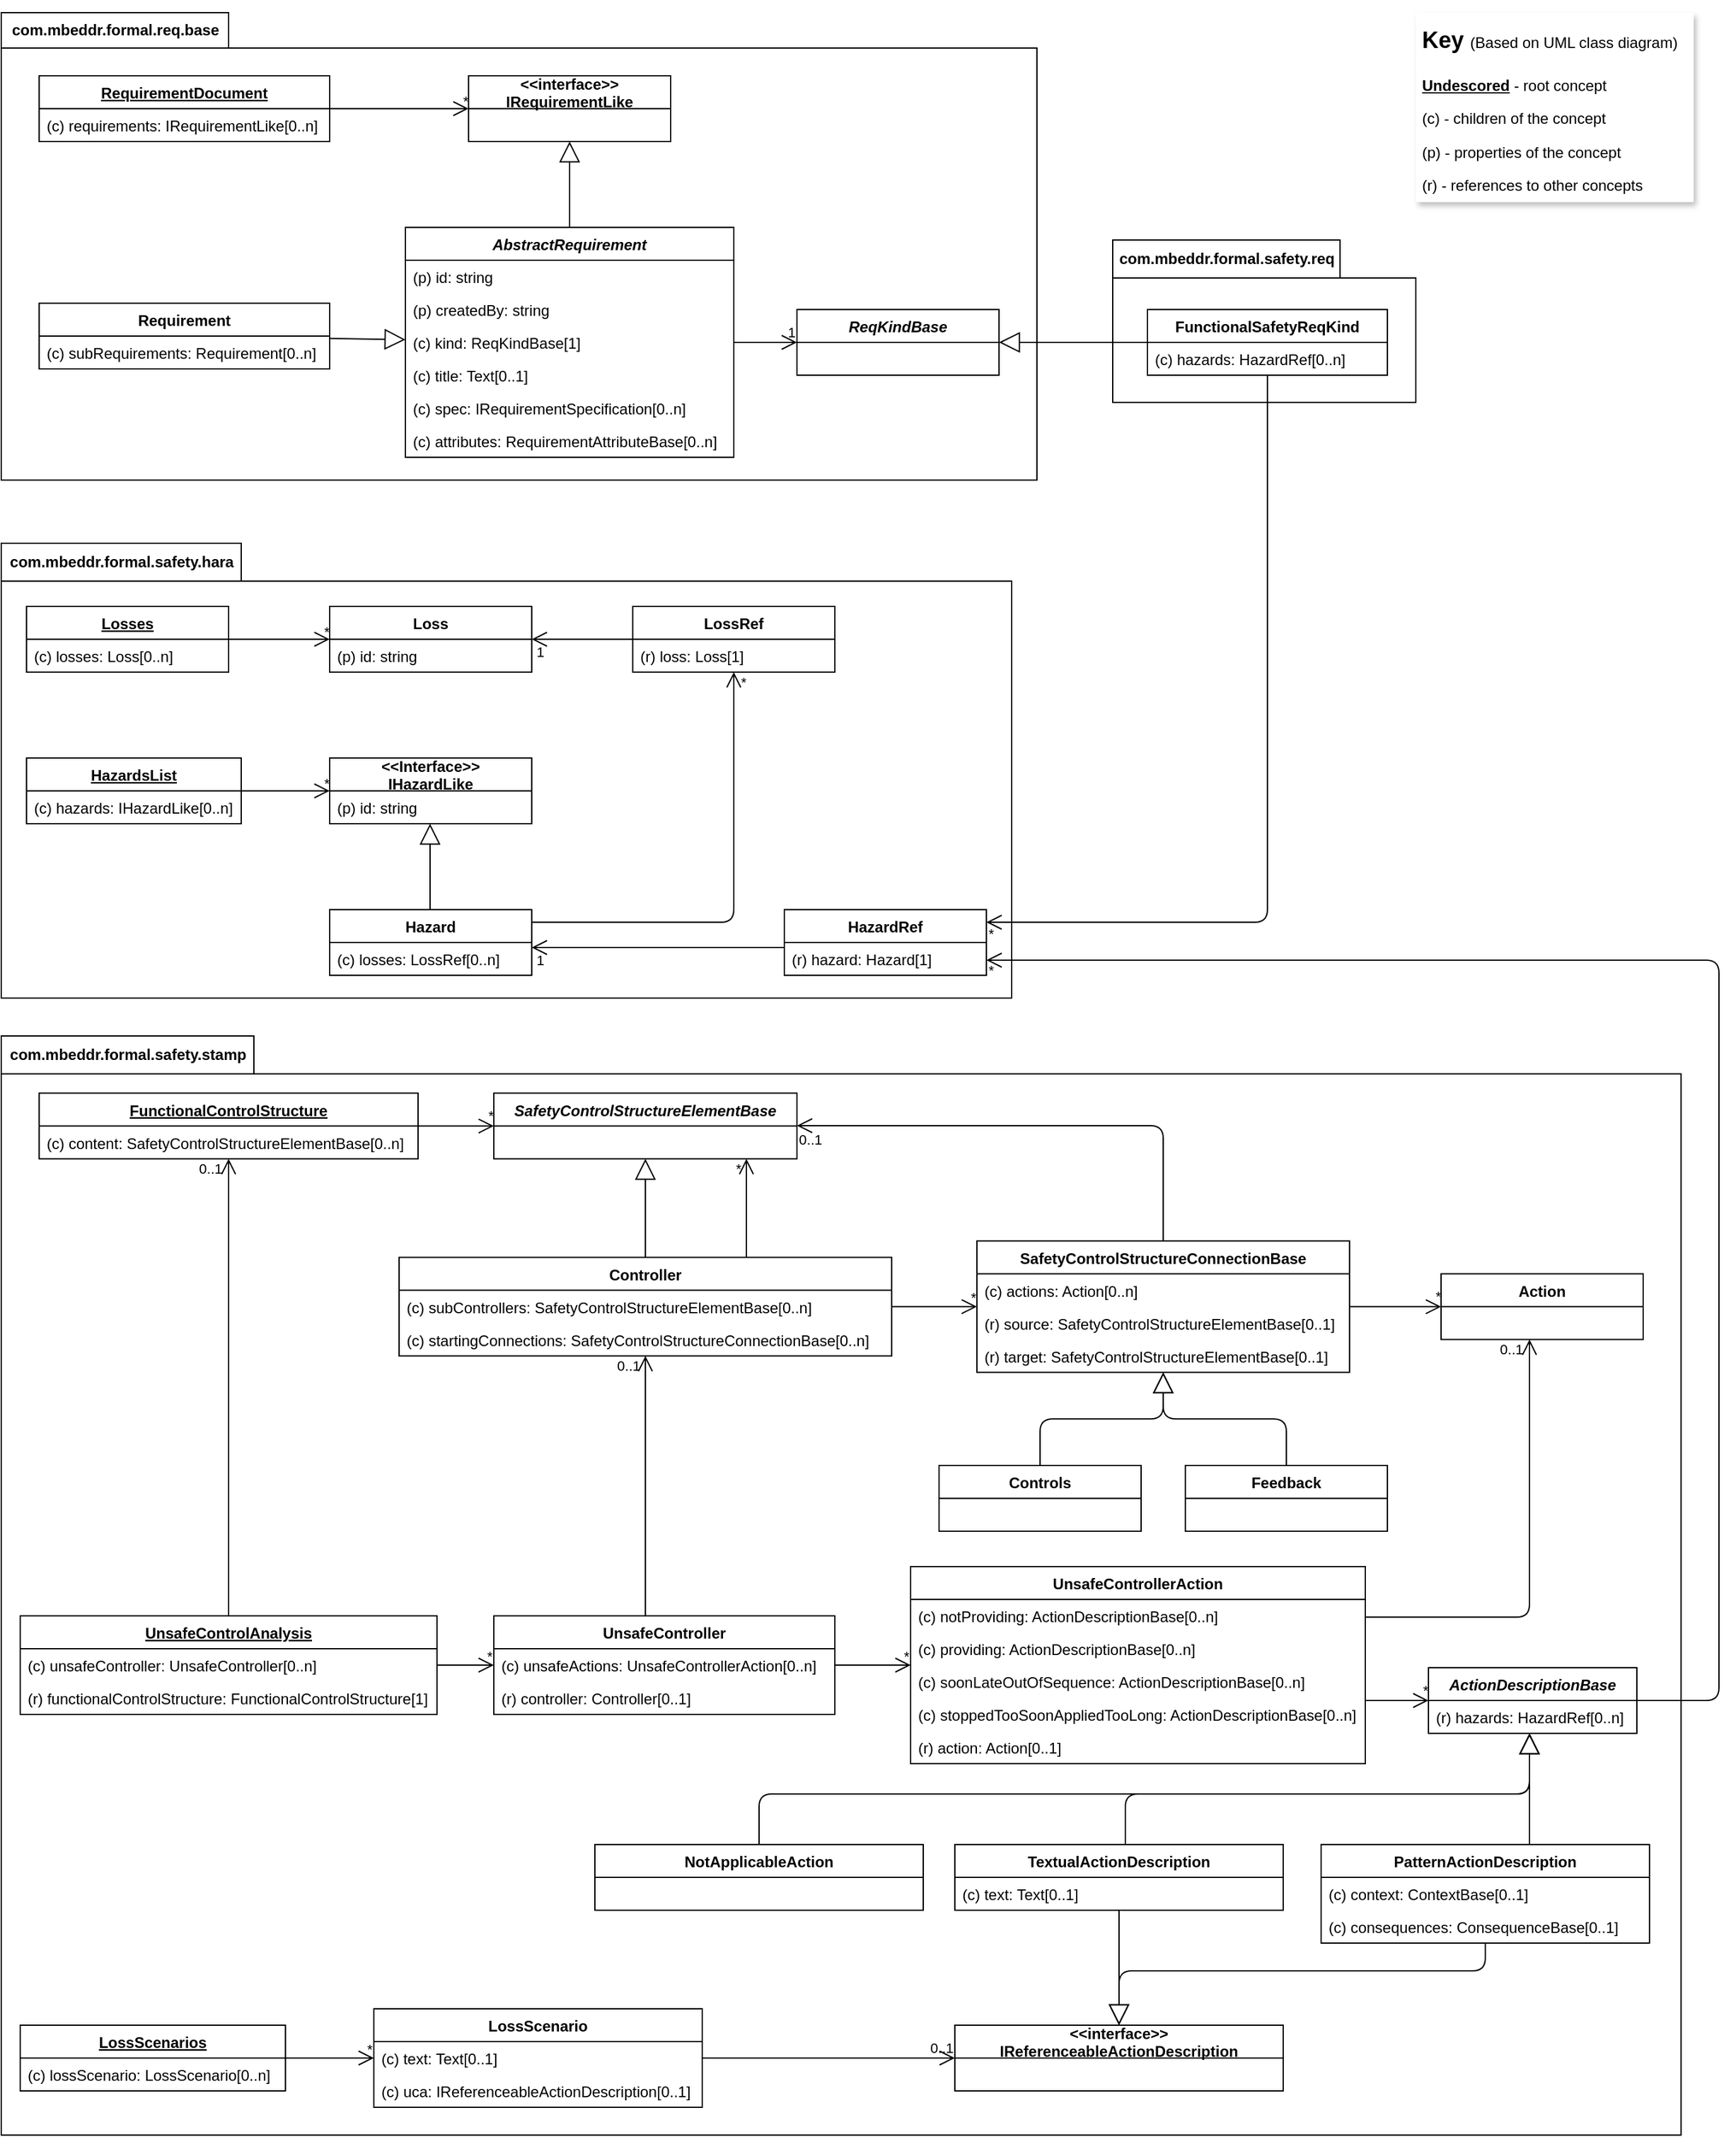 <mxfile version="14.6.13" type="device" pages="2"><diagram id="nlPaw7N6YEufxd-S_wQ-" name="fasten_safety_concepts"><mxGraphModel dx="2722" dy="843" grid="1" gridSize="10" guides="1" tooltips="1" connect="1" arrows="1" fold="1" page="1" pageScale="1" pageWidth="850" pageHeight="1100" math="0" shadow="0"><root><mxCell id="0"/><mxCell id="1" parent="0"/><mxCell id="Uig8nib8KmmLgXzA4OD9-133" value="com.mbeddr.formal.safety.req" style="shape=folder;fontStyle=1;tabWidth=180;tabHeight=30;tabPosition=left;html=1;boundedLbl=1;labelInHeader=1;container=1;collapsible=0;recursiveResize=0;" parent="1" vertex="1"><mxGeometry x="-800" y="220" width="240" height="128.5" as="geometry"/></mxCell><mxCell id="Uig8nib8KmmLgXzA4OD9-62" value="FunctionalSafetyReqKind" style="swimlane;fontStyle=1;childLayout=stackLayout;horizontal=1;startSize=26;fillColor=none;horizontalStack=0;resizeParent=1;resizeParentMax=0;resizeLast=0;collapsible=1;marginBottom=0;" parent="Uig8nib8KmmLgXzA4OD9-133" vertex="1"><mxGeometry x="27.5" y="55" width="190" height="52" as="geometry"/></mxCell><mxCell id="Uig8nib8KmmLgXzA4OD9-63" value="(c) hazards: HazardRef[0..n]" style="text;strokeColor=none;fillColor=none;align=left;verticalAlign=top;spacingLeft=4;spacingRight=4;overflow=hidden;rotatable=0;points=[[0,0.5],[1,0.5]];portConstraint=eastwest;" parent="Uig8nib8KmmLgXzA4OD9-62" vertex="1"><mxGeometry y="26" width="190" height="26" as="geometry"/></mxCell><mxCell id="Uig8nib8KmmLgXzA4OD9-134" value="" style="group" parent="1" vertex="1" connectable="0"><mxGeometry x="-1680" y="40" width="820" height="370" as="geometry"/></mxCell><mxCell id="Uig8nib8KmmLgXzA4OD9-132" value="com.mbeddr.formal.req.base" style="shape=folder;fontStyle=1;tabWidth=180;tabHeight=28;tabPosition=left;html=1;boundedLbl=1;labelInHeader=1;container=1;collapsible=0;recursiveResize=0;" parent="Uig8nib8KmmLgXzA4OD9-134" vertex="1"><mxGeometry width="820" height="370" as="geometry"/></mxCell><mxCell id="Uig8nib8KmmLgXzA4OD9-52" value="Requirement" style="swimlane;fontStyle=1;childLayout=stackLayout;horizontal=1;startSize=26;fillColor=none;horizontalStack=0;resizeParent=1;resizeParentMax=0;resizeLast=0;collapsible=1;marginBottom=0;" parent="Uig8nib8KmmLgXzA4OD9-132" vertex="1"><mxGeometry x="30" y="230" width="230" height="52" as="geometry"/></mxCell><mxCell id="Uig8nib8KmmLgXzA4OD9-53" value="(c) subRequirements: Requirement[0..n]" style="text;strokeColor=none;fillColor=none;align=left;verticalAlign=top;spacingLeft=4;spacingRight=4;overflow=hidden;rotatable=0;points=[[0,0.5],[1,0.5]];portConstraint=eastwest;" parent="Uig8nib8KmmLgXzA4OD9-52" vertex="1"><mxGeometry y="26" width="230" height="26" as="geometry"/></mxCell><mxCell id="Uig8nib8KmmLgXzA4OD9-33" value="RequirementDocument" style="swimlane;fontStyle=5;childLayout=stackLayout;horizontal=1;startSize=26;fillColor=none;horizontalStack=0;resizeParent=1;resizeParentMax=0;resizeLast=0;collapsible=1;marginBottom=0;shadow=0;sketch=0;rounded=0;glass=0;swimlaneLine=1;" parent="Uig8nib8KmmLgXzA4OD9-134" vertex="1"><mxGeometry x="30" y="50" width="230" height="52" as="geometry"/></mxCell><mxCell id="Uig8nib8KmmLgXzA4OD9-34" value="(c) requirements: IRequirementLike[0..n]" style="text;strokeColor=none;fillColor=none;align=left;verticalAlign=top;spacingLeft=4;spacingRight=4;overflow=hidden;rotatable=0;points=[[0,0.5],[1,0.5]];portConstraint=eastwest;" parent="Uig8nib8KmmLgXzA4OD9-33" vertex="1"><mxGeometry y="26" width="230" height="26" as="geometry"/></mxCell><mxCell id="Uig8nib8KmmLgXzA4OD9-35" value="&lt;&lt;interface&gt;&gt;&#10;IRequirementLike" style="swimlane;fontStyle=1;childLayout=stackLayout;horizontal=1;startSize=26;fillColor=none;horizontalStack=0;resizeParent=1;resizeParentMax=0;resizeLast=0;collapsible=1;marginBottom=0;" parent="Uig8nib8KmmLgXzA4OD9-134" vertex="1"><mxGeometry x="370" y="50" width="160" height="52" as="geometry"/></mxCell><mxCell id="Uig8nib8KmmLgXzA4OD9-37" value="" style="endArrow=open;html=1;edgeStyle=orthogonalEdgeStyle;entryX=0;entryY=0.5;entryDx=0;entryDy=0;startArrow=none;startFill=0;startSize=14;endSize=10;endFill=0;" parent="Uig8nib8KmmLgXzA4OD9-134" source="Uig8nib8KmmLgXzA4OD9-33" target="Uig8nib8KmmLgXzA4OD9-35" edge="1"><mxGeometry relative="1" as="geometry"><mxPoint x="190" y="75.5" as="sourcePoint"/><mxPoint x="350" y="75.5" as="targetPoint"/></mxGeometry></mxCell><mxCell id="Uig8nib8KmmLgXzA4OD9-38" value="*" style="edgeLabel;resizable=0;html=1;align=right;verticalAlign=bottom;labelBackgroundColor=none;" parent="Uig8nib8KmmLgXzA4OD9-37" connectable="0" vertex="1"><mxGeometry x="1" relative="1" as="geometry"><mxPoint y="2" as="offset"/></mxGeometry></mxCell><mxCell id="Uig8nib8KmmLgXzA4OD9-39" value="AbstractRequirement" style="swimlane;fontStyle=3;childLayout=stackLayout;horizontal=1;startSize=26;fillColor=none;horizontalStack=0;resizeParent=1;resizeParentMax=0;resizeLast=0;collapsible=1;marginBottom=0;" parent="Uig8nib8KmmLgXzA4OD9-134" vertex="1"><mxGeometry x="320" y="170" width="260" height="182" as="geometry"/></mxCell><mxCell id="Uig8nib8KmmLgXzA4OD9-40" value="(p) id: string" style="text;strokeColor=none;fillColor=none;align=left;verticalAlign=top;spacingLeft=4;spacingRight=4;overflow=hidden;rotatable=0;points=[[0,0.5],[1,0.5]];portConstraint=eastwest;" parent="Uig8nib8KmmLgXzA4OD9-39" vertex="1"><mxGeometry y="26" width="260" height="26" as="geometry"/></mxCell><mxCell id="Uig8nib8KmmLgXzA4OD9-49" value="(p) createdBy: string" style="text;strokeColor=none;fillColor=none;align=left;verticalAlign=top;spacingLeft=4;spacingRight=4;overflow=hidden;rotatable=0;points=[[0,0.5],[1,0.5]];portConstraint=eastwest;" parent="Uig8nib8KmmLgXzA4OD9-39" vertex="1"><mxGeometry y="52" width="260" height="26" as="geometry"/></mxCell><mxCell id="Uig8nib8KmmLgXzA4OD9-50" value="(c) kind: ReqKindBase[1]" style="text;strokeColor=none;fillColor=none;align=left;verticalAlign=top;spacingLeft=4;spacingRight=4;overflow=hidden;rotatable=0;points=[[0,0.5],[1,0.5]];portConstraint=eastwest;" parent="Uig8nib8KmmLgXzA4OD9-39" vertex="1"><mxGeometry y="78" width="260" height="26" as="geometry"/></mxCell><mxCell id="Uig8nib8KmmLgXzA4OD9-51" value="(c) title: Text[0..1]" style="text;strokeColor=none;fillColor=none;align=left;verticalAlign=top;spacingLeft=4;spacingRight=4;overflow=hidden;rotatable=0;points=[[0,0.5],[1,0.5]];portConstraint=eastwest;" parent="Uig8nib8KmmLgXzA4OD9-39" vertex="1"><mxGeometry y="104" width="260" height="26" as="geometry"/></mxCell><mxCell id="Uig8nib8KmmLgXzA4OD9-57" value="(c) spec: IRequirementSpecification[0..n]" style="text;strokeColor=none;fillColor=none;align=left;verticalAlign=top;spacingLeft=4;spacingRight=4;overflow=hidden;rotatable=0;points=[[0,0.5],[1,0.5]];portConstraint=eastwest;" parent="Uig8nib8KmmLgXzA4OD9-39" vertex="1"><mxGeometry y="130" width="260" height="26" as="geometry"/></mxCell><mxCell id="Uig8nib8KmmLgXzA4OD9-58" value="(c) attributes: RequirementAttributeBase[0..n]" style="text;strokeColor=none;fillColor=none;align=left;verticalAlign=top;spacingLeft=4;spacingRight=4;overflow=hidden;rotatable=0;points=[[0,0.5],[1,0.5]];portConstraint=eastwest;" parent="Uig8nib8KmmLgXzA4OD9-39" vertex="1"><mxGeometry y="156" width="260" height="26" as="geometry"/></mxCell><mxCell id="Uig8nib8KmmLgXzA4OD9-41" value="" style="endArrow=block;endSize=14;endFill=0;html=1;" parent="Uig8nib8KmmLgXzA4OD9-134" source="Uig8nib8KmmLgXzA4OD9-39" target="Uig8nib8KmmLgXzA4OD9-35" edge="1"><mxGeometry width="160" relative="1" as="geometry"><mxPoint x="349" y="170" as="sourcePoint"/><mxPoint x="349" y="102" as="targetPoint"/></mxGeometry></mxCell><mxCell id="Uig8nib8KmmLgXzA4OD9-54" value="" style="endArrow=block;endSize=14;endFill=0;html=1;" parent="Uig8nib8KmmLgXzA4OD9-134" source="Uig8nib8KmmLgXzA4OD9-52" target="Uig8nib8KmmLgXzA4OD9-39" edge="1"><mxGeometry width="160" relative="1" as="geometry"><mxPoint x="429" y="378" as="sourcePoint"/><mxPoint x="430" y="310" as="targetPoint"/></mxGeometry></mxCell><mxCell id="Uig8nib8KmmLgXzA4OD9-59" value="ReqKindBase" style="swimlane;fontStyle=3;childLayout=stackLayout;horizontal=1;startSize=26;fillColor=none;horizontalStack=0;resizeParent=1;resizeParentMax=0;resizeLast=0;collapsible=1;marginBottom=0;" parent="Uig8nib8KmmLgXzA4OD9-134" vertex="1"><mxGeometry x="630" y="235" width="160" height="52" as="geometry"/></mxCell><mxCell id="Uig8nib8KmmLgXzA4OD9-60" value="" style="endArrow=open;html=1;edgeStyle=orthogonalEdgeStyle;startArrow=none;startFill=0;startSize=14;endSize=10;endFill=0;" parent="Uig8nib8KmmLgXzA4OD9-134" source="Uig8nib8KmmLgXzA4OD9-39" target="Uig8nib8KmmLgXzA4OD9-59" edge="1"><mxGeometry relative="1" as="geometry"><mxPoint x="270" y="86" as="sourcePoint"/><mxPoint x="360" y="86" as="targetPoint"/></mxGeometry></mxCell><mxCell id="Uig8nib8KmmLgXzA4OD9-61" value="1" style="edgeLabel;resizable=0;html=1;align=right;verticalAlign=bottom;labelBackgroundColor=none;" parent="Uig8nib8KmmLgXzA4OD9-60" connectable="0" vertex="1"><mxGeometry x="1" relative="1" as="geometry"><mxPoint x="-1" as="offset"/></mxGeometry></mxCell><mxCell id="Uig8nib8KmmLgXzA4OD9-64" value="" style="endArrow=block;endSize=14;endFill=0;html=1;edgeStyle=orthogonalEdgeStyle;" parent="1" source="Uig8nib8KmmLgXzA4OD9-62" target="Uig8nib8KmmLgXzA4OD9-59" edge="1"><mxGeometry width="160" relative="1" as="geometry"><mxPoint x="-150" y="770" as="sourcePoint"/><mxPoint x="-150" y="712" as="targetPoint"/></mxGeometry></mxCell><mxCell id="Uig8nib8KmmLgXzA4OD9-136" value="" style="group" parent="1" vertex="1" connectable="0"><mxGeometry x="-1680" y="460" width="800" height="360" as="geometry"/></mxCell><mxCell id="Uig8nib8KmmLgXzA4OD9-130" value="com.mbeddr.formal.safety.hara" style="shape=folder;fontStyle=1;tabWidth=190;tabHeight=30;tabPosition=left;html=1;boundedLbl=1;labelInHeader=1;container=1;collapsible=0;recursiveResize=0;" parent="Uig8nib8KmmLgXzA4OD9-136" vertex="1"><mxGeometry width="800" height="360" as="geometry"/></mxCell><mxCell id="Uig8nib8KmmLgXzA4OD9-26" value="" style="endArrow=block;endSize=14;endFill=0;html=1;" parent="Uig8nib8KmmLgXzA4OD9-130" edge="1"><mxGeometry width="160" relative="1" as="geometry"><mxPoint x="339.5" y="290" as="sourcePoint"/><mxPoint x="339.5" y="222" as="targetPoint"/></mxGeometry></mxCell><mxCell id="Uig8nib8KmmLgXzA4OD9-1" value="Losses" style="swimlane;fontStyle=5;childLayout=stackLayout;horizontal=1;startSize=26;fillColor=none;horizontalStack=0;resizeParent=1;resizeParentMax=0;resizeLast=0;collapsible=1;marginBottom=0;" parent="Uig8nib8KmmLgXzA4OD9-136" vertex="1"><mxGeometry x="20" y="50" width="160" height="52" as="geometry"/></mxCell><mxCell id="Uig8nib8KmmLgXzA4OD9-2" value="(c) losses: Loss[0..n]" style="text;strokeColor=none;fillColor=none;align=left;verticalAlign=top;spacingLeft=4;spacingRight=4;overflow=hidden;rotatable=0;points=[[0,0.5],[1,0.5]];portConstraint=eastwest;" parent="Uig8nib8KmmLgXzA4OD9-1" vertex="1"><mxGeometry y="26" width="160" height="26" as="geometry"/></mxCell><mxCell id="Uig8nib8KmmLgXzA4OD9-5" value="Loss" style="swimlane;fontStyle=1;childLayout=stackLayout;horizontal=1;startSize=26;fillColor=none;horizontalStack=0;resizeParent=1;resizeParentMax=0;resizeLast=0;collapsible=1;marginBottom=0;" parent="Uig8nib8KmmLgXzA4OD9-136" vertex="1"><mxGeometry x="260" y="50" width="160" height="52" as="geometry"/></mxCell><mxCell id="Uig8nib8KmmLgXzA4OD9-6" value="(p) id: string" style="text;strokeColor=none;fillColor=none;align=left;verticalAlign=top;spacingLeft=4;spacingRight=4;overflow=hidden;rotatable=0;points=[[0,0.5],[1,0.5]];portConstraint=eastwest;" parent="Uig8nib8KmmLgXzA4OD9-5" vertex="1"><mxGeometry y="26" width="160" height="26" as="geometry"/></mxCell><mxCell id="Uig8nib8KmmLgXzA4OD9-13" value="" style="endArrow=open;html=1;edgeStyle=orthogonalEdgeStyle;entryX=0;entryY=0.5;entryDx=0;entryDy=0;startArrow=none;startFill=0;startSize=14;endSize=10;endFill=0;" parent="Uig8nib8KmmLgXzA4OD9-136" source="Uig8nib8KmmLgXzA4OD9-1" target="Uig8nib8KmmLgXzA4OD9-5" edge="1"><mxGeometry relative="1" as="geometry"><mxPoint x="180" y="75.5" as="sourcePoint"/><mxPoint x="340" y="75.5" as="targetPoint"/></mxGeometry></mxCell><mxCell id="Uig8nib8KmmLgXzA4OD9-15" value="*" style="edgeLabel;resizable=0;html=1;align=right;verticalAlign=bottom;labelBackgroundColor=none;" parent="Uig8nib8KmmLgXzA4OD9-13" connectable="0" vertex="1"><mxGeometry x="1" relative="1" as="geometry"><mxPoint y="2" as="offset"/></mxGeometry></mxCell><mxCell id="Uig8nib8KmmLgXzA4OD9-17" value="HazardsList" style="swimlane;fontStyle=5;childLayout=stackLayout;horizontal=1;startSize=26;fillColor=none;horizontalStack=0;resizeParent=1;resizeParentMax=0;resizeLast=0;collapsible=1;marginBottom=0;" parent="Uig8nib8KmmLgXzA4OD9-136" vertex="1"><mxGeometry x="20" y="170" width="170" height="52" as="geometry"><mxRectangle x="40" y="160" width="100" height="26" as="alternateBounds"/></mxGeometry></mxCell><mxCell id="Uig8nib8KmmLgXzA4OD9-18" value="(c) hazards: IHazardLike[0..n]" style="text;strokeColor=none;fillColor=none;align=left;verticalAlign=top;spacingLeft=4;spacingRight=4;overflow=hidden;rotatable=0;points=[[0,0.5],[1,0.5]];portConstraint=eastwest;" parent="Uig8nib8KmmLgXzA4OD9-17" vertex="1"><mxGeometry y="26" width="170" height="26" as="geometry"/></mxCell><mxCell id="Uig8nib8KmmLgXzA4OD9-19" value="&lt;&lt;Interface&gt;&gt;&#10;IHazardLike" style="swimlane;fontStyle=1;childLayout=stackLayout;horizontal=1;startSize=26;fillColor=none;horizontalStack=0;resizeParent=1;resizeParentMax=0;resizeLast=0;collapsible=1;marginBottom=0;" parent="Uig8nib8KmmLgXzA4OD9-136" vertex="1"><mxGeometry x="260" y="170" width="160" height="52" as="geometry"/></mxCell><mxCell id="Uig8nib8KmmLgXzA4OD9-20" value="(p) id: string" style="text;strokeColor=none;fillColor=none;align=left;verticalAlign=top;spacingLeft=4;spacingRight=4;overflow=hidden;rotatable=0;points=[[0,0.5],[1,0.5]];portConstraint=eastwest;" parent="Uig8nib8KmmLgXzA4OD9-19" vertex="1"><mxGeometry y="26" width="160" height="26" as="geometry"/></mxCell><mxCell id="Uig8nib8KmmLgXzA4OD9-21" value="" style="endArrow=open;html=1;edgeStyle=orthogonalEdgeStyle;entryX=0;entryY=0.5;entryDx=0;entryDy=0;startArrow=none;startFill=0;startSize=14;endSize=10;endFill=0;" parent="Uig8nib8KmmLgXzA4OD9-136" source="Uig8nib8KmmLgXzA4OD9-17" target="Uig8nib8KmmLgXzA4OD9-19" edge="1"><mxGeometry relative="1" as="geometry"><mxPoint x="180" y="195.5" as="sourcePoint"/><mxPoint x="340" y="195.5" as="targetPoint"/></mxGeometry></mxCell><mxCell id="Uig8nib8KmmLgXzA4OD9-22" value="*" style="edgeLabel;resizable=0;html=1;align=right;verticalAlign=bottom;labelBackgroundColor=none;" parent="Uig8nib8KmmLgXzA4OD9-21" connectable="0" vertex="1"><mxGeometry x="1" relative="1" as="geometry"><mxPoint y="2" as="offset"/></mxGeometry></mxCell><mxCell id="Uig8nib8KmmLgXzA4OD9-24" value="Hazard" style="swimlane;fontStyle=1;childLayout=stackLayout;horizontal=1;startSize=26;fillColor=none;horizontalStack=0;resizeParent=1;resizeParentMax=0;resizeLast=0;collapsible=1;marginBottom=0;" parent="Uig8nib8KmmLgXzA4OD9-136" vertex="1"><mxGeometry x="260" y="290" width="160" height="52" as="geometry"/></mxCell><mxCell id="Uig8nib8KmmLgXzA4OD9-25" value="(c) losses: LossRef[0..n]" style="text;strokeColor=none;fillColor=none;align=left;verticalAlign=top;spacingLeft=4;spacingRight=4;overflow=hidden;rotatable=0;points=[[0,0.5],[1,0.5]];portConstraint=eastwest;" parent="Uig8nib8KmmLgXzA4OD9-24" vertex="1"><mxGeometry y="26" width="160" height="26" as="geometry"/></mxCell><mxCell id="Uig8nib8KmmLgXzA4OD9-29" value="LossRef" style="swimlane;fontStyle=1;childLayout=stackLayout;horizontal=1;startSize=26;fillColor=none;horizontalStack=0;resizeParent=1;resizeParentMax=0;resizeLast=0;collapsible=1;marginBottom=0;" parent="Uig8nib8KmmLgXzA4OD9-136" vertex="1"><mxGeometry x="500" y="50" width="160" height="52" as="geometry"/></mxCell><mxCell id="Uig8nib8KmmLgXzA4OD9-30" value="(r) loss: Loss[1]" style="text;strokeColor=none;fillColor=none;align=left;verticalAlign=top;spacingLeft=4;spacingRight=4;overflow=hidden;rotatable=0;points=[[0,0.5],[1,0.5]];portConstraint=eastwest;" parent="Uig8nib8KmmLgXzA4OD9-29" vertex="1"><mxGeometry y="26" width="160" height="26" as="geometry"/></mxCell><mxCell id="Uig8nib8KmmLgXzA4OD9-27" value="" style="endArrow=open;html=1;edgeStyle=orthogonalEdgeStyle;startArrow=none;startFill=0;startSize=14;endSize=10;endFill=0;" parent="Uig8nib8KmmLgXzA4OD9-136" source="Uig8nib8KmmLgXzA4OD9-24" target="Uig8nib8KmmLgXzA4OD9-29" edge="1"><mxGeometry relative="1" as="geometry"><mxPoint x="430" y="305.5" as="sourcePoint"/><mxPoint x="540" y="306" as="targetPoint"/><Array as="points"><mxPoint x="580" y="300"/></Array></mxGeometry></mxCell><mxCell id="Uig8nib8KmmLgXzA4OD9-28" value="*" style="edgeLabel;resizable=0;html=1;align=right;verticalAlign=bottom;labelBackgroundColor=none;" parent="Uig8nib8KmmLgXzA4OD9-27" connectable="0" vertex="1"><mxGeometry x="1" relative="1" as="geometry"><mxPoint x="10" y="16" as="offset"/></mxGeometry></mxCell><mxCell id="Uig8nib8KmmLgXzA4OD9-31" value="" style="endArrow=open;html=1;edgeStyle=orthogonalEdgeStyle;startArrow=none;startFill=0;startSize=14;endSize=10;entryX=1;entryY=0.5;entryDx=0;entryDy=0;endFill=0;" parent="Uig8nib8KmmLgXzA4OD9-136" target="Uig8nib8KmmLgXzA4OD9-5" edge="1"><mxGeometry relative="1" as="geometry"><mxPoint x="500" y="76" as="sourcePoint"/><mxPoint x="450" y="60" as="targetPoint"/><Array as="points"><mxPoint x="450" y="76"/><mxPoint x="450" y="76"/></Array></mxGeometry></mxCell><mxCell id="Uig8nib8KmmLgXzA4OD9-32" value="1" style="edgeLabel;resizable=0;html=1;align=right;verticalAlign=bottom;labelBackgroundColor=none;" parent="Uig8nib8KmmLgXzA4OD9-31" connectable="0" vertex="1"><mxGeometry x="1" relative="1" as="geometry"><mxPoint x="10" y="18" as="offset"/></mxGeometry></mxCell><mxCell id="Uig8nib8KmmLgXzA4OD9-65" value="HazardRef" style="swimlane;fontStyle=1;childLayout=stackLayout;horizontal=1;startSize=26;fillColor=none;horizontalStack=0;resizeParent=1;resizeParentMax=0;resizeLast=0;collapsible=1;marginBottom=0;" parent="Uig8nib8KmmLgXzA4OD9-136" vertex="1"><mxGeometry x="620" y="290" width="160" height="52" as="geometry"/></mxCell><mxCell id="Uig8nib8KmmLgXzA4OD9-66" value="(r) hazard: Hazard[1]" style="text;strokeColor=none;fillColor=none;align=left;verticalAlign=top;spacingLeft=4;spacingRight=4;overflow=hidden;rotatable=0;points=[[0,0.5],[1,0.5]];portConstraint=eastwest;" parent="Uig8nib8KmmLgXzA4OD9-65" vertex="1"><mxGeometry y="26" width="160" height="26" as="geometry"/></mxCell><mxCell id="Uig8nib8KmmLgXzA4OD9-69" value="" style="endArrow=open;html=1;edgeStyle=orthogonalEdgeStyle;startArrow=none;startFill=0;startSize=14;endSize=10;endFill=0;" parent="Uig8nib8KmmLgXzA4OD9-136" source="Uig8nib8KmmLgXzA4OD9-65" target="Uig8nib8KmmLgXzA4OD9-24" edge="1"><mxGeometry relative="1" as="geometry"><mxPoint x="430" y="326" as="sourcePoint"/><mxPoint x="590" y="112" as="targetPoint"/><Array as="points"><mxPoint x="590" y="320"/><mxPoint x="590" y="320"/></Array></mxGeometry></mxCell><mxCell id="Uig8nib8KmmLgXzA4OD9-70" value="1" style="edgeLabel;resizable=0;html=1;align=right;verticalAlign=bottom;labelBackgroundColor=none;" parent="Uig8nib8KmmLgXzA4OD9-69" connectable="0" vertex="1"><mxGeometry x="1" relative="1" as="geometry"><mxPoint x="10" y="18" as="offset"/></mxGeometry></mxCell><mxCell id="Uig8nib8KmmLgXzA4OD9-67" value="" style="endArrow=open;html=1;startArrow=none;startFill=0;startSize=14;endSize=10;edgeStyle=orthogonalEdgeStyle;endFill=0;" parent="1" source="Uig8nib8KmmLgXzA4OD9-62" target="Uig8nib8KmmLgXzA4OD9-65" edge="1"><mxGeometry relative="1" as="geometry"><mxPoint x="120" y="230" as="sourcePoint"/><mxPoint x="-370" y="430" as="targetPoint"/><Array as="points"><mxPoint x="-677" y="760"/></Array></mxGeometry></mxCell><mxCell id="Uig8nib8KmmLgXzA4OD9-68" value="*" style="edgeLabel;resizable=0;html=1;align=right;verticalAlign=bottom;labelBackgroundColor=none;" parent="Uig8nib8KmmLgXzA4OD9-67" connectable="0" vertex="1"><mxGeometry x="1" relative="1" as="geometry"><mxPoint x="6.2" y="17" as="offset"/></mxGeometry></mxCell><mxCell id="J4p4MCSyFddKxJyUMwVd-1" value="&lt;h1&gt;&lt;font style=&quot;font-size: 18px&quot;&gt;Key &lt;/font&gt;&lt;font style=&quot;font-size: 12px ; font-weight: normal&quot;&gt;(Based on UML class diagram)&lt;/font&gt;&lt;/h1&gt;&lt;p&gt;&lt;u&gt;&lt;b&gt;Undescored&lt;/b&gt;&lt;/u&gt; - root concept&lt;/p&gt;&lt;p&gt;&lt;span&gt;(c) - children of the concept&lt;/span&gt;&lt;/p&gt;&lt;p&gt;(p) - properties of the concept&lt;/p&gt;&lt;p&gt;(r) - references to other concepts&lt;/p&gt;" style="text;html=1;spacing=5;spacingTop=-20;whiteSpace=wrap;overflow=hidden;rounded=0;glass=0;shadow=1;fillColor=#ffffff;sketch=0;" parent="1" vertex="1"><mxGeometry x="-560" y="40" width="220" height="150" as="geometry"/></mxCell><mxCell id="9PaBVWsLaxg2sy27Kv2w-1" value="" style="group" parent="1" vertex="1" connectable="0"><mxGeometry x="-1680" y="850" width="1330" height="870" as="geometry"/></mxCell><mxCell id="Uig8nib8KmmLgXzA4OD9-164" value="com.mbeddr.formal.safety.stamp" style="shape=folder;fontStyle=1;tabWidth=200;tabHeight=30;tabPosition=left;html=1;boundedLbl=1;labelInHeader=1;container=0;collapsible=0;recursiveResize=0;" parent="9PaBVWsLaxg2sy27Kv2w-1" vertex="1"><mxGeometry width="1330" height="870" as="geometry"/></mxCell><mxCell id="Uig8nib8KmmLgXzA4OD9-71" value="FunctionalControlStructure" style="swimlane;fontStyle=5;childLayout=stackLayout;horizontal=1;startSize=26;fillColor=none;horizontalStack=0;resizeParent=1;resizeParentMax=0;resizeLast=0;collapsible=1;marginBottom=0;" parent="9PaBVWsLaxg2sy27Kv2w-1" vertex="1"><mxGeometry x="30" y="45.29" width="300" height="52" as="geometry"/></mxCell><mxCell id="Uig8nib8KmmLgXzA4OD9-72" value="(c) content: SafetyControlStructureElementBase[0..n]" style="text;strokeColor=none;fillColor=none;align=left;verticalAlign=top;spacingLeft=4;spacingRight=4;overflow=hidden;rotatable=0;points=[[0,0.5],[1,0.5]];portConstraint=eastwest;" parent="Uig8nib8KmmLgXzA4OD9-71" vertex="1"><mxGeometry y="26" width="300" height="26" as="geometry"/></mxCell><mxCell id="Uig8nib8KmmLgXzA4OD9-73" value="SafetyControlStructureElementBase" style="swimlane;fontStyle=3;childLayout=stackLayout;horizontal=1;startSize=26;fillColor=none;horizontalStack=0;resizeParent=1;resizeParentMax=0;resizeLast=0;collapsible=1;marginBottom=0;" parent="9PaBVWsLaxg2sy27Kv2w-1" vertex="1"><mxGeometry x="390" y="45.29" width="240" height="52" as="geometry"/></mxCell><mxCell id="Uig8nib8KmmLgXzA4OD9-75" value="" style="endArrow=open;html=1;edgeStyle=orthogonalEdgeStyle;startArrow=none;startFill=0;startSize=14;endSize=10;endFill=0;" parent="9PaBVWsLaxg2sy27Kv2w-1" source="Uig8nib8KmmLgXzA4OD9-71" target="Uig8nib8KmmLgXzA4OD9-73" edge="1"><mxGeometry x="10" y="-4.71" as="geometry"><mxPoint x="350" y="25.29" as="sourcePoint"/><mxPoint x="440" y="25.29" as="targetPoint"/></mxGeometry></mxCell><mxCell id="Uig8nib8KmmLgXzA4OD9-76" value="*" style="edgeLabel;resizable=0;html=1;align=right;verticalAlign=bottom;labelBackgroundColor=none;" parent="Uig8nib8KmmLgXzA4OD9-75" connectable="0" vertex="1"><mxGeometry x="1" relative="1" as="geometry"/></mxCell><mxCell id="Uig8nib8KmmLgXzA4OD9-77" value="Controller" style="swimlane;fontStyle=1;childLayout=stackLayout;horizontal=1;startSize=26;fillColor=none;horizontalStack=0;resizeParent=1;resizeParentMax=0;resizeLast=0;collapsible=1;marginBottom=0;" parent="9PaBVWsLaxg2sy27Kv2w-1" vertex="1"><mxGeometry x="315" y="175.29" width="390" height="78" as="geometry"/></mxCell><mxCell id="Uig8nib8KmmLgXzA4OD9-78" value="(c) subControllers: SafetyControlStructureElementBase[0..n]" style="text;strokeColor=none;fillColor=none;align=left;verticalAlign=top;spacingLeft=4;spacingRight=4;overflow=hidden;rotatable=0;points=[[0,0.5],[1,0.5]];portConstraint=eastwest;" parent="Uig8nib8KmmLgXzA4OD9-77" vertex="1"><mxGeometry y="26" width="390" height="26" as="geometry"/></mxCell><mxCell id="Uig8nib8KmmLgXzA4OD9-79" value="(c) startingConnections: SafetyControlStructureConnectionBase[0..n]" style="text;strokeColor=none;fillColor=none;align=left;verticalAlign=top;spacingLeft=4;spacingRight=4;overflow=hidden;rotatable=0;points=[[0,0.5],[1,0.5]];portConstraint=eastwest;" parent="Uig8nib8KmmLgXzA4OD9-77" vertex="1"><mxGeometry y="52" width="390" height="26" as="geometry"/></mxCell><mxCell id="Uig8nib8KmmLgXzA4OD9-80" value="" style="endArrow=block;endSize=14;endFill=0;html=1;" parent="9PaBVWsLaxg2sy27Kv2w-1" source="Uig8nib8KmmLgXzA4OD9-77" target="Uig8nib8KmmLgXzA4OD9-73" edge="1"><mxGeometry x="10" y="-4.71" width="160" as="geometry"><mxPoint x="440" y="-64.71" as="sourcePoint"/><mxPoint x="440" y="-122.71" as="targetPoint"/></mxGeometry></mxCell><mxCell id="Uig8nib8KmmLgXzA4OD9-93" value="" style="endArrow=open;html=1;edgeStyle=orthogonalEdgeStyle;startArrow=none;startFill=0;startSize=14;endSize=10;endFill=0;" parent="9PaBVWsLaxg2sy27Kv2w-1" source="Uig8nib8KmmLgXzA4OD9-77" target="Uig8nib8KmmLgXzA4OD9-81" edge="1"><mxGeometry x="10" y="-4.71" as="geometry"><mxPoint x="667.5" y="387.29" as="sourcePoint"/><mxPoint x="760" y="387.29" as="targetPoint"/><Array as="points"/></mxGeometry></mxCell><mxCell id="Uig8nib8KmmLgXzA4OD9-94" value="*" style="edgeLabel;resizable=0;html=1;align=right;verticalAlign=bottom;labelBackgroundColor=none;" parent="Uig8nib8KmmLgXzA4OD9-93" connectable="0" vertex="1"><mxGeometry x="1" relative="1" as="geometry"><mxPoint y="1" as="offset"/></mxGeometry></mxCell><mxCell id="Uig8nib8KmmLgXzA4OD9-192" value="" style="endArrow=open;html=1;startArrow=none;startFill=0;startSize=14;endSize=10;edgeStyle=orthogonalEdgeStyle;endFill=0;" parent="9PaBVWsLaxg2sy27Kv2w-1" source="Uig8nib8KmmLgXzA4OD9-103" target="Uig8nib8KmmLgXzA4OD9-71" edge="1"><mxGeometry as="geometry"><mxPoint x="680" y="-42" as="sourcePoint"/><mxPoint x="680" y="270" as="targetPoint"/></mxGeometry></mxCell><mxCell id="Uig8nib8KmmLgXzA4OD9-193" value="0..1" style="edgeLabel;resizable=0;html=1;align=right;verticalAlign=bottom;labelBackgroundColor=none;" parent="Uig8nib8KmmLgXzA4OD9-192" connectable="0" vertex="1"><mxGeometry x="1" relative="1" as="geometry"><mxPoint x="-5" y="16" as="offset"/></mxGeometry></mxCell><mxCell id="Uig8nib8KmmLgXzA4OD9-200" value="" style="endArrow=open;html=1;startArrow=none;startFill=0;startSize=14;endSize=10;edgeStyle=orthogonalEdgeStyle;endFill=0;" parent="9PaBVWsLaxg2sy27Kv2w-1" source="Uig8nib8KmmLgXzA4OD9-81" target="Uig8nib8KmmLgXzA4OD9-73" edge="1"><mxGeometry x="10" y="10" as="geometry"><mxPoint x="725" y="649" as="sourcePoint"/><mxPoint x="715" y="224" as="targetPoint"/><Array as="points"><mxPoint x="920" y="71"/></Array></mxGeometry></mxCell><mxCell id="Uig8nib8KmmLgXzA4OD9-201" value="0..1" style="edgeLabel;resizable=0;html=1;align=right;verticalAlign=bottom;labelBackgroundColor=none;" parent="Uig8nib8KmmLgXzA4OD9-200" connectable="0" vertex="1"><mxGeometry x="1" relative="1" as="geometry"><mxPoint x="21" y="19.2" as="offset"/></mxGeometry></mxCell><mxCell id="Uig8nib8KmmLgXzA4OD9-202" value="" style="endArrow=open;html=1;edgeStyle=orthogonalEdgeStyle;startArrow=none;startFill=0;startSize=14;endSize=10;endFill=0;" parent="9PaBVWsLaxg2sy27Kv2w-1" source="Uig8nib8KmmLgXzA4OD9-77" target="Uig8nib8KmmLgXzA4OD9-73" edge="1"><mxGeometry x="20" y="5.29" as="geometry"><mxPoint x="520" y="263.29" as="sourcePoint"/><mxPoint x="520" y="335.29" as="targetPoint"/><Array as="points"><mxPoint x="590" y="130"/><mxPoint x="590" y="130"/></Array></mxGeometry></mxCell><mxCell id="Uig8nib8KmmLgXzA4OD9-203" value="*" style="edgeLabel;resizable=0;html=1;align=right;verticalAlign=bottom;labelBackgroundColor=none;" parent="Uig8nib8KmmLgXzA4OD9-202" connectable="0" vertex="1"><mxGeometry x="1" relative="1" as="geometry"><mxPoint x="-4" y="15.71" as="offset"/></mxGeometry></mxCell><mxCell id="Uig8nib8KmmLgXzA4OD9-114" value="" style="endArrow=open;html=1;startArrow=none;startFill=0;startSize=14;endSize=10;edgeStyle=orthogonalEdgeStyle;endFill=0;" parent="9PaBVWsLaxg2sy27Kv2w-1" source="Uig8nib8KmmLgXzA4OD9-106" target="Uig8nib8KmmLgXzA4OD9-77" edge="1"><mxGeometry as="geometry"><mxPoint x="520" y="348" as="sourcePoint"/><mxPoint x="520" y="420" as="targetPoint"/><Array as="points"><mxPoint x="510" y="440"/><mxPoint x="510" y="440"/></Array></mxGeometry></mxCell><mxCell id="Uig8nib8KmmLgXzA4OD9-115" value="0..1" style="edgeLabel;resizable=0;html=1;align=right;verticalAlign=bottom;labelBackgroundColor=none;" parent="Uig8nib8KmmLgXzA4OD9-114" connectable="0" vertex="1"><mxGeometry x="1" relative="1" as="geometry"><mxPoint x="-4" y="15.71" as="offset"/></mxGeometry></mxCell><mxCell id="Uig8nib8KmmLgXzA4OD9-122" value="ActionDescriptionBase" style="swimlane;fontStyle=3;childLayout=stackLayout;horizontal=1;startSize=26;fillColor=none;horizontalStack=0;resizeParent=1;resizeParentMax=0;resizeLast=0;collapsible=1;marginBottom=0;" parent="9PaBVWsLaxg2sy27Kv2w-1" vertex="1"><mxGeometry x="1130" y="500" width="165" height="52" as="geometry"/></mxCell><mxCell id="Uig8nib8KmmLgXzA4OD9-123" value="(r) hazards: HazardRef[0..n]" style="text;strokeColor=none;fillColor=none;align=left;verticalAlign=top;spacingLeft=4;spacingRight=4;overflow=hidden;rotatable=0;points=[[0,0.5],[1,0.5]];portConstraint=eastwest;" parent="Uig8nib8KmmLgXzA4OD9-122" vertex="1"><mxGeometry y="26" width="165" height="26" as="geometry"/></mxCell><mxCell id="Uig8nib8KmmLgXzA4OD9-90" value="Action" style="swimlane;fontStyle=1;childLayout=stackLayout;horizontal=1;startSize=26;fillColor=none;horizontalStack=0;resizeParent=1;resizeParentMax=0;resizeLast=0;collapsible=1;marginBottom=0;" parent="9PaBVWsLaxg2sy27Kv2w-1" vertex="1"><mxGeometry x="1140" y="188.29" width="160" height="52" as="geometry"/></mxCell><mxCell id="Uig8nib8KmmLgXzA4OD9-111" value="UnsafeControllerAction" style="swimlane;fontStyle=1;childLayout=stackLayout;horizontal=1;startSize=26;fillColor=none;horizontalStack=0;resizeParent=1;resizeParentMax=0;resizeLast=0;collapsible=1;marginBottom=0;" parent="9PaBVWsLaxg2sy27Kv2w-1" vertex="1"><mxGeometry x="720" y="420" width="360" height="156" as="geometry"/></mxCell><mxCell id="Uig8nib8KmmLgXzA4OD9-112" value="(c) notProviding: ActionDescriptionBase[0..n]" style="text;strokeColor=none;fillColor=none;align=left;verticalAlign=top;spacingLeft=4;spacingRight=4;overflow=hidden;rotatable=0;points=[[0,0.5],[1,0.5]];portConstraint=eastwest;" parent="Uig8nib8KmmLgXzA4OD9-111" vertex="1"><mxGeometry y="26" width="360" height="26" as="geometry"/></mxCell><mxCell id="Uig8nib8KmmLgXzA4OD9-117" value="(c) providing: ActionDescriptionBase[0..n]" style="text;strokeColor=none;fillColor=none;align=left;verticalAlign=top;spacingLeft=4;spacingRight=4;overflow=hidden;rotatable=0;points=[[0,0.5],[1,0.5]];portConstraint=eastwest;" parent="Uig8nib8KmmLgXzA4OD9-111" vertex="1"><mxGeometry y="52" width="360" height="26" as="geometry"/></mxCell><mxCell id="Uig8nib8KmmLgXzA4OD9-116" value="(c) soonLateOutOfSequence: ActionDescriptionBase[0..n]" style="text;strokeColor=none;fillColor=none;align=left;verticalAlign=top;spacingLeft=4;spacingRight=4;overflow=hidden;rotatable=0;points=[[0,0.5],[1,0.5]];portConstraint=eastwest;" parent="Uig8nib8KmmLgXzA4OD9-111" vertex="1"><mxGeometry y="78" width="360" height="26" as="geometry"/></mxCell><mxCell id="Uig8nib8KmmLgXzA4OD9-118" value="(c) stoppedTooSoonAppliedTooLong: ActionDescriptionBase[0..n]" style="text;strokeColor=none;fillColor=none;align=left;verticalAlign=top;spacingLeft=4;spacingRight=4;overflow=hidden;rotatable=0;points=[[0,0.5],[1,0.5]];portConstraint=eastwest;" parent="Uig8nib8KmmLgXzA4OD9-111" vertex="1"><mxGeometry y="104" width="360" height="26" as="geometry"/></mxCell><mxCell id="Uig8nib8KmmLgXzA4OD9-119" value="(r) action: Action[0..1]" style="text;strokeColor=none;fillColor=none;align=left;verticalAlign=top;spacingLeft=4;spacingRight=4;overflow=hidden;rotatable=0;points=[[0,0.5],[1,0.5]];portConstraint=eastwest;" parent="Uig8nib8KmmLgXzA4OD9-111" vertex="1"><mxGeometry y="130" width="360" height="26" as="geometry"/></mxCell><mxCell id="Uig8nib8KmmLgXzA4OD9-120" value="" style="endArrow=open;html=1;startArrow=none;startFill=0;startSize=14;endSize=10;edgeStyle=orthogonalEdgeStyle;endFill=0;" parent="9PaBVWsLaxg2sy27Kv2w-1" source="Uig8nib8KmmLgXzA4OD9-111" target="Uig8nib8KmmLgXzA4OD9-90" edge="1"><mxGeometry x="-1080" y="850" as="geometry"><mxPoint x="710" y="-81" as="sourcePoint"/><mxPoint x="715" y="309" as="targetPoint"/><Array as="points"><mxPoint x="1210" y="460"/></Array></mxGeometry></mxCell><mxCell id="Uig8nib8KmmLgXzA4OD9-121" value="0..1" style="edgeLabel;resizable=0;html=1;align=right;verticalAlign=bottom;labelBackgroundColor=none;" parent="Uig8nib8KmmLgXzA4OD9-120" connectable="0" vertex="1"><mxGeometry x="1" relative="1" as="geometry"><mxPoint x="-5" y="16.29" as="offset"/></mxGeometry></mxCell><mxCell id="Uig8nib8KmmLgXzA4OD9-124" value="" style="endArrow=open;html=1;startArrow=none;startFill=0;startSize=14;endSize=10;edgeStyle=orthogonalEdgeStyle;endFill=0;" parent="9PaBVWsLaxg2sy27Kv2w-1" source="Uig8nib8KmmLgXzA4OD9-111" target="Uig8nib8KmmLgXzA4OD9-122" edge="1"><mxGeometry x="-1080" y="850" as="geometry"><mxPoint x="945" y="389" as="sourcePoint"/><mxPoint x="730" y="898" as="targetPoint"/><Array as="points"><mxPoint x="1100" y="526"/><mxPoint x="1100" y="526"/></Array></mxGeometry></mxCell><mxCell id="Uig8nib8KmmLgXzA4OD9-125" value="*" style="edgeLabel;resizable=0;html=1;align=right;verticalAlign=bottom;labelBackgroundColor=none;" parent="Uig8nib8KmmLgXzA4OD9-124" connectable="0" vertex="1"><mxGeometry x="1" relative="1" as="geometry"><mxPoint as="offset"/></mxGeometry></mxCell><mxCell id="Uig8nib8KmmLgXzA4OD9-180" value="TextualActionDescription" style="swimlane;fontStyle=1;childLayout=stackLayout;horizontal=1;startSize=26;fillColor=none;horizontalStack=0;resizeParent=1;resizeParentMax=0;resizeLast=0;collapsible=1;marginBottom=0;" parent="9PaBVWsLaxg2sy27Kv2w-1" vertex="1"><mxGeometry x="755" y="640" width="260" height="52" as="geometry"/></mxCell><mxCell id="Uig8nib8KmmLgXzA4OD9-181" value="(c) text: Text[0..1]" style="text;strokeColor=none;fillColor=none;align=left;verticalAlign=top;spacingLeft=4;spacingRight=4;overflow=hidden;rotatable=0;points=[[0,0.5],[1,0.5]];portConstraint=eastwest;" parent="Uig8nib8KmmLgXzA4OD9-180" vertex="1"><mxGeometry y="26" width="260" height="26" as="geometry"/></mxCell><mxCell id="Uig8nib8KmmLgXzA4OD9-183" value="PatternActionDescription" style="swimlane;fontStyle=1;childLayout=stackLayout;horizontal=1;startSize=26;fillColor=none;horizontalStack=0;resizeParent=1;resizeParentMax=0;resizeLast=0;collapsible=1;marginBottom=0;" parent="9PaBVWsLaxg2sy27Kv2w-1" vertex="1"><mxGeometry x="1045" y="640" width="260" height="78" as="geometry"/></mxCell><mxCell id="Uig8nib8KmmLgXzA4OD9-184" value="(c) context: ContextBase[0..1]" style="text;strokeColor=none;fillColor=none;align=left;verticalAlign=top;spacingLeft=4;spacingRight=4;overflow=hidden;rotatable=0;points=[[0,0.5],[1,0.5]];portConstraint=eastwest;" parent="Uig8nib8KmmLgXzA4OD9-183" vertex="1"><mxGeometry y="26" width="260" height="26" as="geometry"/></mxCell><mxCell id="Uig8nib8KmmLgXzA4OD9-185" value="(c) consequences: ConsequenceBase[0..1]" style="text;strokeColor=none;fillColor=none;align=left;verticalAlign=top;spacingLeft=4;spacingRight=4;overflow=hidden;rotatable=0;points=[[0,0.5],[1,0.5]];portConstraint=eastwest;" parent="Uig8nib8KmmLgXzA4OD9-183" vertex="1"><mxGeometry y="52" width="260" height="26" as="geometry"/></mxCell><mxCell id="Uig8nib8KmmLgXzA4OD9-190" value="" style="endArrow=block;endSize=14;endFill=0;html=1;edgeStyle=orthogonalEdgeStyle;" parent="9PaBVWsLaxg2sy27Kv2w-1" source="Uig8nib8KmmLgXzA4OD9-180" target="Uig8nib8KmmLgXzA4OD9-123" edge="1"><mxGeometry x="264.5" y="643" width="160" as="geometry"><mxPoint x="575" y="797" as="sourcePoint"/><mxPoint x="765" y="732" as="targetPoint"/><Array as="points"><mxPoint x="890" y="600"/><mxPoint x="1210" y="600"/></Array></mxGeometry></mxCell><mxCell id="Uig8nib8KmmLgXzA4OD9-191" value="" style="endArrow=block;endSize=14;endFill=0;html=1;edgeStyle=orthogonalEdgeStyle;" parent="9PaBVWsLaxg2sy27Kv2w-1" source="Uig8nib8KmmLgXzA4OD9-183" target="Uig8nib8KmmLgXzA4OD9-123" edge="1"><mxGeometry x="274.5" y="653" width="160" as="geometry"><mxPoint x="625" y="849" as="sourcePoint"/><mxPoint x="765" y="1017" as="targetPoint"/><Array as="points"><mxPoint x="1210" y="620"/><mxPoint x="1210" y="620"/></Array></mxGeometry></mxCell><mxCell id="Uig8nib8KmmLgXzA4OD9-81" value="SafetyControlStructureConnectionBase" style="swimlane;fontStyle=1;childLayout=stackLayout;horizontal=1;startSize=26;fillColor=none;horizontalStack=0;resizeParent=1;resizeParentMax=0;resizeLast=0;collapsible=1;marginBottom=0;" parent="9PaBVWsLaxg2sy27Kv2w-1" vertex="1"><mxGeometry x="772.5" y="162.29" width="295" height="104" as="geometry"/></mxCell><mxCell id="Uig8nib8KmmLgXzA4OD9-82" value="(c) actions: Action[0..n]" style="text;strokeColor=none;fillColor=none;align=left;verticalAlign=top;spacingLeft=4;spacingRight=4;overflow=hidden;rotatable=0;points=[[0,0.5],[1,0.5]];portConstraint=eastwest;" parent="Uig8nib8KmmLgXzA4OD9-81" vertex="1"><mxGeometry y="26" width="295" height="26" as="geometry"/></mxCell><mxCell id="Uig8nib8KmmLgXzA4OD9-83" value="(r) source: SafetyControlStructureElementBase[0..1]" style="text;strokeColor=none;fillColor=none;align=left;verticalAlign=top;spacingLeft=4;spacingRight=4;overflow=hidden;rotatable=0;points=[[0,0.5],[1,0.5]];portConstraint=eastwest;" parent="Uig8nib8KmmLgXzA4OD9-81" vertex="1"><mxGeometry y="52" width="295" height="26" as="geometry"/></mxCell><mxCell id="Uig8nib8KmmLgXzA4OD9-84" value="(r) target: SafetyControlStructureElementBase[0..1]" style="text;strokeColor=none;fillColor=none;align=left;verticalAlign=top;spacingLeft=4;spacingRight=4;overflow=hidden;rotatable=0;points=[[0,0.5],[1,0.5]];portConstraint=eastwest;" parent="Uig8nib8KmmLgXzA4OD9-81" vertex="1"><mxGeometry y="78" width="295" height="26" as="geometry"/></mxCell><mxCell id="Uig8nib8KmmLgXzA4OD9-91" value="" style="endArrow=open;html=1;edgeStyle=orthogonalEdgeStyle;startArrow=none;startFill=0;startSize=14;endSize=10;endFill=0;" parent="9PaBVWsLaxg2sy27Kv2w-1" source="Uig8nib8KmmLgXzA4OD9-81" target="Uig8nib8KmmLgXzA4OD9-90" edge="1"><mxGeometry x="10" y="-4.71" as="geometry"><mxPoint x="920" y="55.29" as="sourcePoint"/><mxPoint x="720" y="55.29" as="targetPoint"/><Array as="points"/></mxGeometry></mxCell><mxCell id="Uig8nib8KmmLgXzA4OD9-92" value="*" style="edgeLabel;resizable=0;html=1;align=right;verticalAlign=bottom;labelBackgroundColor=none;" parent="Uig8nib8KmmLgXzA4OD9-91" connectable="0" vertex="1"><mxGeometry x="1" relative="1" as="geometry"><mxPoint x="0.5" as="offset"/></mxGeometry></mxCell><mxCell id="Uig8nib8KmmLgXzA4OD9-85" value="Controls" style="swimlane;fontStyle=1;childLayout=stackLayout;horizontal=1;startSize=26;fillColor=none;horizontalStack=0;resizeParent=1;resizeParentMax=0;resizeLast=0;collapsible=1;marginBottom=0;" parent="9PaBVWsLaxg2sy27Kv2w-1" vertex="1"><mxGeometry x="742.5" y="340" width="160" height="52" as="geometry"/></mxCell><mxCell id="Uig8nib8KmmLgXzA4OD9-88" value="Feedback" style="swimlane;fontStyle=1;childLayout=stackLayout;horizontal=1;startSize=26;fillColor=none;horizontalStack=0;resizeParent=1;resizeParentMax=0;resizeLast=0;collapsible=1;marginBottom=0;" parent="9PaBVWsLaxg2sy27Kv2w-1" vertex="1"><mxGeometry x="937.5" y="340" width="160" height="52" as="geometry"/></mxCell><mxCell id="Uig8nib8KmmLgXzA4OD9-87" value="" style="endArrow=block;endSize=14;endFill=0;html=1;edgeStyle=orthogonalEdgeStyle;" parent="9PaBVWsLaxg2sy27Kv2w-1" source="Uig8nib8KmmLgXzA4OD9-85" target="Uig8nib8KmmLgXzA4OD9-81" edge="1"><mxGeometry x="10" y="-4.71" width="160" as="geometry"><mxPoint x="509" y="523.29" as="sourcePoint"/><mxPoint x="509" y="445.29" as="targetPoint"/></mxGeometry></mxCell><mxCell id="Uig8nib8KmmLgXzA4OD9-89" value="" style="endArrow=block;endSize=14;endFill=0;html=1;edgeStyle=orthogonalEdgeStyle;" parent="9PaBVWsLaxg2sy27Kv2w-1" source="Uig8nib8KmmLgXzA4OD9-88" target="Uig8nib8KmmLgXzA4OD9-81" edge="1"><mxGeometry x="10" y="-4.71" width="160" as="geometry"><mxPoint x="410.61" y="525.29" as="sourcePoint"/><mxPoint x="478.78" y="439.29" as="targetPoint"/></mxGeometry></mxCell><mxCell id="Uig8nib8KmmLgXzA4OD9-103" value="UnsafeControlAnalysis" style="swimlane;fontStyle=5;childLayout=stackLayout;horizontal=1;startSize=26;fillColor=none;horizontalStack=0;resizeParent=1;resizeParentMax=0;resizeLast=0;collapsible=1;marginBottom=0;" parent="9PaBVWsLaxg2sy27Kv2w-1" vertex="1"><mxGeometry x="15" y="459" width="330" height="78" as="geometry"/></mxCell><mxCell id="Uig8nib8KmmLgXzA4OD9-104" value="(c) unsafeController: UnsafeController[0..n]" style="text;strokeColor=none;fillColor=none;align=left;verticalAlign=top;spacingLeft=4;spacingRight=4;overflow=hidden;rotatable=0;points=[[0,0.5],[1,0.5]];portConstraint=eastwest;" parent="Uig8nib8KmmLgXzA4OD9-103" vertex="1"><mxGeometry y="26" width="330" height="26" as="geometry"/></mxCell><mxCell id="Uig8nib8KmmLgXzA4OD9-105" value="(r) functionalControlStructure: FunctionalControlStructure[1]" style="text;strokeColor=none;fillColor=none;align=left;verticalAlign=top;spacingLeft=4;spacingRight=4;overflow=hidden;rotatable=0;points=[[0,0.5],[1,0.5]];portConstraint=eastwest;" parent="Uig8nib8KmmLgXzA4OD9-103" vertex="1"><mxGeometry y="52" width="330" height="26" as="geometry"/></mxCell><mxCell id="Uig8nib8KmmLgXzA4OD9-106" value="UnsafeController" style="swimlane;fontStyle=1;childLayout=stackLayout;horizontal=1;startSize=26;fillColor=none;horizontalStack=0;resizeParent=1;resizeParentMax=0;resizeLast=0;collapsible=1;marginBottom=0;" parent="9PaBVWsLaxg2sy27Kv2w-1" vertex="1"><mxGeometry x="390" y="459" width="270" height="78" as="geometry"/></mxCell><mxCell id="Uig8nib8KmmLgXzA4OD9-107" value="(c) unsafeActions: UnsafeControllerAction[0..n]" style="text;strokeColor=none;fillColor=none;align=left;verticalAlign=top;spacingLeft=4;spacingRight=4;overflow=hidden;rotatable=0;points=[[0,0.5],[1,0.5]];portConstraint=eastwest;" parent="Uig8nib8KmmLgXzA4OD9-106" vertex="1"><mxGeometry y="26" width="270" height="26" as="geometry"/></mxCell><mxCell id="Uig8nib8KmmLgXzA4OD9-108" value="(r) controller: Controller[0..1]" style="text;strokeColor=none;fillColor=none;align=left;verticalAlign=top;spacingLeft=4;spacingRight=4;overflow=hidden;rotatable=0;points=[[0,0.5],[1,0.5]];portConstraint=eastwest;" parent="Uig8nib8KmmLgXzA4OD9-106" vertex="1"><mxGeometry y="52" width="270" height="26" as="geometry"/></mxCell><mxCell id="Uig8nib8KmmLgXzA4OD9-109" value="" style="endArrow=open;html=1;edgeStyle=orthogonalEdgeStyle;entryX=0;entryY=0.5;entryDx=0;entryDy=0;startArrow=none;startFill=0;startSize=14;endSize=10;endFill=0;" parent="9PaBVWsLaxg2sy27Kv2w-1" source="Uig8nib8KmmLgXzA4OD9-103" target="Uig8nib8KmmLgXzA4OD9-106" edge="1"><mxGeometry y="-170" as="geometry"><mxPoint x="205" y="484.5" as="sourcePoint"/><mxPoint x="365" y="484.5" as="targetPoint"/></mxGeometry></mxCell><mxCell id="Uig8nib8KmmLgXzA4OD9-110" value="*" style="edgeLabel;resizable=0;html=1;align=right;verticalAlign=bottom;labelBackgroundColor=none;" parent="Uig8nib8KmmLgXzA4OD9-109" connectable="0" vertex="1"><mxGeometry x="1" relative="1" as="geometry"><mxPoint x="-1" y="1" as="offset"/></mxGeometry></mxCell><mxCell id="Uig8nib8KmmLgXzA4OD9-128" value="" style="endArrow=open;html=1;startArrow=none;startFill=0;startSize=14;endSize=10;edgeStyle=orthogonalEdgeStyle;endFill=0;" parent="9PaBVWsLaxg2sy27Kv2w-1" source="Uig8nib8KmmLgXzA4OD9-106" target="Uig8nib8KmmLgXzA4OD9-111" edge="1"><mxGeometry y="-170" as="geometry"><mxPoint x="995" y="469" as="sourcePoint"/><mxPoint x="995" y="401" as="targetPoint"/><Array as="points"/></mxGeometry></mxCell><mxCell id="Uig8nib8KmmLgXzA4OD9-129" value="*" style="edgeLabel;resizable=0;html=1;align=right;verticalAlign=bottom;labelBackgroundColor=none;" parent="Uig8nib8KmmLgXzA4OD9-128" connectable="0" vertex="1"><mxGeometry x="1" relative="1" as="geometry"><mxPoint x="-0.34" y="1.33" as="offset"/></mxGeometry></mxCell><mxCell id="J4p4MCSyFddKxJyUMwVd-2" value="NotApplicableAction" style="swimlane;fontStyle=1;childLayout=stackLayout;horizontal=1;startSize=26;fillColor=none;horizontalStack=0;resizeParent=1;resizeParentMax=0;resizeLast=0;collapsible=1;marginBottom=0;" parent="9PaBVWsLaxg2sy27Kv2w-1" vertex="1"><mxGeometry x="470" y="640" width="260" height="52" as="geometry"/></mxCell><mxCell id="J4p4MCSyFddKxJyUMwVd-4" value="" style="endArrow=block;endSize=14;endFill=0;html=1;edgeStyle=orthogonalEdgeStyle;exitX=0.5;exitY=0;exitDx=0;exitDy=0;" parent="9PaBVWsLaxg2sy27Kv2w-1" source="J4p4MCSyFddKxJyUMwVd-2" target="Uig8nib8KmmLgXzA4OD9-122" edge="1"><mxGeometry x="269.5" y="653" width="160" as="geometry"><mxPoint x="335" y="832" as="sourcePoint"/><mxPoint x="1210" y="540" as="targetPoint"/><Array as="points"><mxPoint x="600" y="600"/><mxPoint x="1210" y="600"/></Array></mxGeometry></mxCell><mxCell id="Uig8nib8KmmLgXzA4OD9-168" value="LossScenarios" style="swimlane;fontStyle=5;childLayout=stackLayout;horizontal=1;startSize=26;fillColor=none;horizontalStack=0;resizeParent=1;resizeParentMax=0;resizeLast=0;collapsible=1;marginBottom=0;" parent="9PaBVWsLaxg2sy27Kv2w-1" vertex="1"><mxGeometry x="15" y="783" width="210" height="52" as="geometry"/></mxCell><mxCell id="Uig8nib8KmmLgXzA4OD9-169" value="(c) lossScenario: LossScenario[0..n]" style="text;strokeColor=none;fillColor=none;align=left;verticalAlign=top;spacingLeft=4;spacingRight=4;overflow=hidden;rotatable=0;points=[[0,0.5],[1,0.5]];portConstraint=eastwest;" parent="Uig8nib8KmmLgXzA4OD9-168" vertex="1"><mxGeometry y="26" width="210" height="26" as="geometry"/></mxCell><mxCell id="Uig8nib8KmmLgXzA4OD9-170" value="LossScenario" style="swimlane;fontStyle=1;childLayout=stackLayout;horizontal=1;startSize=26;fillColor=none;horizontalStack=0;resizeParent=1;resizeParentMax=0;resizeLast=0;collapsible=1;marginBottom=0;" parent="9PaBVWsLaxg2sy27Kv2w-1" vertex="1"><mxGeometry x="295" y="770" width="260" height="78" as="geometry"/></mxCell><mxCell id="Uig8nib8KmmLgXzA4OD9-171" value="(c) text: Text[0..1]" style="text;strokeColor=none;fillColor=none;align=left;verticalAlign=top;spacingLeft=4;spacingRight=4;overflow=hidden;rotatable=0;points=[[0,0.5],[1,0.5]];portConstraint=eastwest;" parent="Uig8nib8KmmLgXzA4OD9-170" vertex="1"><mxGeometry y="26" width="260" height="26" as="geometry"/></mxCell><mxCell id="Uig8nib8KmmLgXzA4OD9-172" value="(c) uca: IReferenceableActionDescription[0..1]" style="text;strokeColor=none;fillColor=none;align=left;verticalAlign=top;spacingLeft=4;spacingRight=4;overflow=hidden;rotatable=0;points=[[0,0.5],[1,0.5]];portConstraint=eastwest;" parent="Uig8nib8KmmLgXzA4OD9-170" vertex="1"><mxGeometry y="52" width="260" height="26" as="geometry"/></mxCell><mxCell id="Uig8nib8KmmLgXzA4OD9-175" value="&lt;&lt;interface&gt;&gt;&#10;IReferenceableActionDescription" style="swimlane;fontStyle=1;childLayout=stackLayout;horizontal=1;startSize=26;fillColor=none;horizontalStack=0;resizeParent=1;resizeParentMax=0;resizeLast=0;collapsible=1;marginBottom=0;" parent="9PaBVWsLaxg2sy27Kv2w-1" vertex="1"><mxGeometry x="755" y="783" width="260" height="52" as="geometry"/></mxCell><mxCell id="Uig8nib8KmmLgXzA4OD9-173" value="" style="endArrow=open;html=1;edgeStyle=orthogonalEdgeStyle;startArrow=none;startFill=0;startSize=14;endSize=10;endFill=0;" parent="9PaBVWsLaxg2sy27Kv2w-1" source="Uig8nib8KmmLgXzA4OD9-168" target="Uig8nib8KmmLgXzA4OD9-170" edge="1"><mxGeometry x="-15" y="-160" as="geometry"><mxPoint x="1125" y="262" as="sourcePoint"/><mxPoint x="1195" y="262" as="targetPoint"/></mxGeometry></mxCell><mxCell id="Uig8nib8KmmLgXzA4OD9-174" value="*" style="edgeLabel;resizable=0;html=1;align=right;verticalAlign=bottom;labelBackgroundColor=none;" parent="Uig8nib8KmmLgXzA4OD9-173" connectable="0" vertex="1"><mxGeometry x="1" relative="1" as="geometry"><mxPoint x="-1" y="1" as="offset"/></mxGeometry></mxCell><mxCell id="Uig8nib8KmmLgXzA4OD9-178" value="" style="endArrow=open;html=1;edgeStyle=orthogonalEdgeStyle;startArrow=none;startFill=0;startSize=14;endSize=10;endFill=0;" parent="9PaBVWsLaxg2sy27Kv2w-1" source="Uig8nib8KmmLgXzA4OD9-170" target="Uig8nib8KmmLgXzA4OD9-175" edge="1"><mxGeometry x="1875" y="346" as="geometry"><mxPoint x="2375" y="604" as="sourcePoint"/><mxPoint x="2375" y="676" as="targetPoint"/><Array as="points"/></mxGeometry></mxCell><mxCell id="Uig8nib8KmmLgXzA4OD9-179" value="0..1" style="edgeLabel;resizable=0;html=1;align=right;verticalAlign=bottom;labelBackgroundColor=none;" parent="Uig8nib8KmmLgXzA4OD9-178" connectable="0" vertex="1"><mxGeometry x="1" relative="1" as="geometry"><mxPoint x="-0.5" as="offset"/></mxGeometry></mxCell><mxCell id="Uig8nib8KmmLgXzA4OD9-188" value="" style="endArrow=block;endSize=14;endFill=0;html=1;edgeStyle=orthogonalEdgeStyle;" parent="9PaBVWsLaxg2sy27Kv2w-1" source="Uig8nib8KmmLgXzA4OD9-180" target="Uig8nib8KmmLgXzA4OD9-175" edge="1"><mxGeometry x="1724.5" y="603" width="160" as="geometry"><mxPoint x="2224.5" y="783" as="sourcePoint"/><mxPoint x="2224.5" y="705" as="targetPoint"/></mxGeometry></mxCell><mxCell id="Uig8nib8KmmLgXzA4OD9-189" value="" style="endArrow=block;endSize=14;endFill=0;html=1;edgeStyle=orthogonalEdgeStyle;entryX=0.5;entryY=0;entryDx=0;entryDy=0;" parent="9PaBVWsLaxg2sy27Kv2w-1" source="Uig8nib8KmmLgXzA4OD9-183" target="Uig8nib8KmmLgXzA4OD9-175" edge="1"><mxGeometry x="1734.5" y="613" width="160" as="geometry"><mxPoint x="2115" y="807" as="sourcePoint"/><mxPoint x="2235" y="702" as="targetPoint"/><Array as="points"><mxPoint x="1175" y="740"/><mxPoint x="885" y="740"/></Array></mxGeometry></mxCell><mxCell id="Uig8nib8KmmLgXzA4OD9-126" value="" style="endArrow=open;html=1;startArrow=none;startFill=0;startSize=14;endSize=10;edgeStyle=orthogonalEdgeStyle;endFill=0;" parent="1" source="Uig8nib8KmmLgXzA4OD9-122" target="Uig8nib8KmmLgXzA4OD9-65" edge="1"><mxGeometry relative="1" as="geometry"><mxPoint x="130" y="410" as="sourcePoint"/><mxPoint x="130" y="342.0" as="targetPoint"/><Array as="points"><mxPoint x="-320" y="1376"/><mxPoint x="-320" y="790"/></Array></mxGeometry></mxCell><mxCell id="Uig8nib8KmmLgXzA4OD9-127" value="*" style="edgeLabel;resizable=0;html=1;align=right;verticalAlign=bottom;labelBackgroundColor=none;" parent="Uig8nib8KmmLgXzA4OD9-126" connectable="0" vertex="1"><mxGeometry x="1" relative="1" as="geometry"><mxPoint x="6.93" y="16.03" as="offset"/></mxGeometry></mxCell></root></mxGraphModel></diagram><diagram id="iHx1Aiu_gXZo-5HWgnBt" name="stpa_icpa_concepts"><mxGraphModel dx="2722" dy="3043" grid="1" gridSize="10" guides="1" tooltips="1" connect="1" arrows="1" fold="1" page="1" pageScale="1" pageWidth="850" pageHeight="1100" math="0" shadow="0"><root><mxCell id="7JmXTxqa5crBELTSZ5YC-0"/><mxCell id="7JmXTxqa5crBELTSZ5YC-1" parent="7JmXTxqa5crBELTSZ5YC-0"/><mxCell id="FBOTipTkaBmb3pFCu0HY-0" value="" style="group" parent="7JmXTxqa5crBELTSZ5YC-1" vertex="1" connectable="0"><mxGeometry x="-1680" y="-2160" width="820" height="370" as="geometry"/></mxCell><mxCell id="FBOTipTkaBmb3pFCu0HY-1" value="com.mbeddr.formal.req.base" style="shape=folder;fontStyle=1;tabWidth=180;tabHeight=28;tabPosition=left;html=1;boundedLbl=1;labelInHeader=1;container=1;collapsible=0;recursiveResize=0;fillColor=#f5f5f5;strokeColor=#666666;fontColor=#333333;" parent="FBOTipTkaBmb3pFCu0HY-0" vertex="1"><mxGeometry width="820" height="370" as="geometry"/></mxCell><mxCell id="FBOTipTkaBmb3pFCu0HY-2" value="Requirement" style="swimlane;fontStyle=1;childLayout=stackLayout;horizontal=1;startSize=26;fillColor=none;horizontalStack=0;resizeParent=1;resizeParentMax=0;resizeLast=0;collapsible=1;marginBottom=0;" parent="FBOTipTkaBmb3pFCu0HY-1" vertex="1"><mxGeometry x="30" y="230" width="230" height="52" as="geometry"/></mxCell><mxCell id="FBOTipTkaBmb3pFCu0HY-3" value="(c) subRequirements: Requirement[0..n]" style="text;strokeColor=none;fillColor=none;align=left;verticalAlign=top;spacingLeft=4;spacingRight=4;overflow=hidden;rotatable=0;points=[[0,0.5],[1,0.5]];portConstraint=eastwest;" parent="FBOTipTkaBmb3pFCu0HY-2" vertex="1"><mxGeometry y="26" width="230" height="26" as="geometry"/></mxCell><mxCell id="FBOTipTkaBmb3pFCu0HY-4" value="RequirementDocument" style="swimlane;fontStyle=5;childLayout=stackLayout;horizontal=1;startSize=26;fillColor=none;horizontalStack=0;resizeParent=1;resizeParentMax=0;resizeLast=0;collapsible=1;marginBottom=0;shadow=0;sketch=0;rounded=0;glass=0;swimlaneLine=1;" parent="FBOTipTkaBmb3pFCu0HY-0" vertex="1"><mxGeometry x="30" y="50" width="230" height="52" as="geometry"/></mxCell><mxCell id="FBOTipTkaBmb3pFCu0HY-5" value="(c) requirements: IRequirementLike[0..n]" style="text;strokeColor=none;fillColor=none;align=left;verticalAlign=top;spacingLeft=4;spacingRight=4;overflow=hidden;rotatable=0;points=[[0,0.5],[1,0.5]];portConstraint=eastwest;" parent="FBOTipTkaBmb3pFCu0HY-4" vertex="1"><mxGeometry y="26" width="230" height="26" as="geometry"/></mxCell><mxCell id="FBOTipTkaBmb3pFCu0HY-6" value="&lt;&lt;interface&gt;&gt;&#10;IRequirementLike" style="swimlane;fontStyle=1;childLayout=stackLayout;horizontal=1;startSize=26;fillColor=none;horizontalStack=0;resizeParent=1;resizeParentMax=0;resizeLast=0;collapsible=1;marginBottom=0;" parent="FBOTipTkaBmb3pFCu0HY-0" vertex="1"><mxGeometry x="370" y="50" width="160" height="52" as="geometry"/></mxCell><mxCell id="FBOTipTkaBmb3pFCu0HY-7" value="" style="endArrow=open;html=1;edgeStyle=orthogonalEdgeStyle;entryX=0;entryY=0.5;entryDx=0;entryDy=0;startArrow=none;startFill=0;startSize=14;endSize=10;endFill=0;" parent="FBOTipTkaBmb3pFCu0HY-0" source="FBOTipTkaBmb3pFCu0HY-4" target="FBOTipTkaBmb3pFCu0HY-6" edge="1"><mxGeometry relative="1" as="geometry"><mxPoint x="190" y="75.5" as="sourcePoint"/><mxPoint x="350" y="75.5" as="targetPoint"/></mxGeometry></mxCell><mxCell id="FBOTipTkaBmb3pFCu0HY-8" value="*" style="edgeLabel;resizable=0;html=1;align=right;verticalAlign=bottom;labelBackgroundColor=none;" parent="FBOTipTkaBmb3pFCu0HY-7" connectable="0" vertex="1"><mxGeometry x="1" relative="1" as="geometry"><mxPoint y="2" as="offset"/></mxGeometry></mxCell><mxCell id="FBOTipTkaBmb3pFCu0HY-9" value="AbstractRequirement" style="swimlane;fontStyle=3;childLayout=stackLayout;horizontal=1;startSize=26;fillColor=none;horizontalStack=0;resizeParent=1;resizeParentMax=0;resizeLast=0;collapsible=1;marginBottom=0;" parent="FBOTipTkaBmb3pFCu0HY-0" vertex="1"><mxGeometry x="320" y="170" width="260" height="182" as="geometry"/></mxCell><mxCell id="FBOTipTkaBmb3pFCu0HY-10" value="(p) id: string" style="text;strokeColor=none;fillColor=none;align=left;verticalAlign=top;spacingLeft=4;spacingRight=4;overflow=hidden;rotatable=0;points=[[0,0.5],[1,0.5]];portConstraint=eastwest;" parent="FBOTipTkaBmb3pFCu0HY-9" vertex="1"><mxGeometry y="26" width="260" height="26" as="geometry"/></mxCell><mxCell id="FBOTipTkaBmb3pFCu0HY-11" value="(p) createdBy: string" style="text;strokeColor=none;fillColor=none;align=left;verticalAlign=top;spacingLeft=4;spacingRight=4;overflow=hidden;rotatable=0;points=[[0,0.5],[1,0.5]];portConstraint=eastwest;" parent="FBOTipTkaBmb3pFCu0HY-9" vertex="1"><mxGeometry y="52" width="260" height="26" as="geometry"/></mxCell><mxCell id="FBOTipTkaBmb3pFCu0HY-12" value="(c) kind: ReqKindBase[1]" style="text;strokeColor=none;fillColor=none;align=left;verticalAlign=top;spacingLeft=4;spacingRight=4;overflow=hidden;rotatable=0;points=[[0,0.5],[1,0.5]];portConstraint=eastwest;" parent="FBOTipTkaBmb3pFCu0HY-9" vertex="1"><mxGeometry y="78" width="260" height="26" as="geometry"/></mxCell><mxCell id="FBOTipTkaBmb3pFCu0HY-13" value="(c) title: Text[0..1]" style="text;strokeColor=none;fillColor=none;align=left;verticalAlign=top;spacingLeft=4;spacingRight=4;overflow=hidden;rotatable=0;points=[[0,0.5],[1,0.5]];portConstraint=eastwest;" parent="FBOTipTkaBmb3pFCu0HY-9" vertex="1"><mxGeometry y="104" width="260" height="26" as="geometry"/></mxCell><mxCell id="FBOTipTkaBmb3pFCu0HY-14" value="(c) spec: IRequirementSpecification[0..n]" style="text;strokeColor=none;fillColor=none;align=left;verticalAlign=top;spacingLeft=4;spacingRight=4;overflow=hidden;rotatable=0;points=[[0,0.5],[1,0.5]];portConstraint=eastwest;" parent="FBOTipTkaBmb3pFCu0HY-9" vertex="1"><mxGeometry y="130" width="260" height="26" as="geometry"/></mxCell><mxCell id="FBOTipTkaBmb3pFCu0HY-15" value="(c) attributes: RequirementAttributeBase[0..n]" style="text;strokeColor=none;fillColor=none;align=left;verticalAlign=top;spacingLeft=4;spacingRight=4;overflow=hidden;rotatable=0;points=[[0,0.5],[1,0.5]];portConstraint=eastwest;" parent="FBOTipTkaBmb3pFCu0HY-9" vertex="1"><mxGeometry y="156" width="260" height="26" as="geometry"/></mxCell><mxCell id="FBOTipTkaBmb3pFCu0HY-16" value="" style="endArrow=block;endSize=14;endFill=0;html=1;" parent="FBOTipTkaBmb3pFCu0HY-0" source="FBOTipTkaBmb3pFCu0HY-9" target="FBOTipTkaBmb3pFCu0HY-6" edge="1"><mxGeometry width="160" relative="1" as="geometry"><mxPoint x="349" y="170" as="sourcePoint"/><mxPoint x="349" y="102" as="targetPoint"/></mxGeometry></mxCell><mxCell id="FBOTipTkaBmb3pFCu0HY-17" value="" style="endArrow=block;endSize=14;endFill=0;html=1;" parent="FBOTipTkaBmb3pFCu0HY-0" source="FBOTipTkaBmb3pFCu0HY-2" target="FBOTipTkaBmb3pFCu0HY-9" edge="1"><mxGeometry width="160" relative="1" as="geometry"><mxPoint x="429" y="378" as="sourcePoint"/><mxPoint x="430" y="310" as="targetPoint"/></mxGeometry></mxCell><mxCell id="FBOTipTkaBmb3pFCu0HY-18" value="ReqKindBase" style="swimlane;fontStyle=3;childLayout=stackLayout;horizontal=1;startSize=26;fillColor=none;horizontalStack=0;resizeParent=1;resizeParentMax=0;resizeLast=0;collapsible=1;marginBottom=0;" parent="FBOTipTkaBmb3pFCu0HY-0" vertex="1"><mxGeometry x="630" y="235" width="160" height="52" as="geometry"/></mxCell><mxCell id="FBOTipTkaBmb3pFCu0HY-19" value="" style="endArrow=open;html=1;edgeStyle=orthogonalEdgeStyle;startArrow=none;startFill=0;startSize=14;endSize=10;endFill=0;" parent="FBOTipTkaBmb3pFCu0HY-0" source="FBOTipTkaBmb3pFCu0HY-9" target="FBOTipTkaBmb3pFCu0HY-18" edge="1"><mxGeometry relative="1" as="geometry"><mxPoint x="270" y="86" as="sourcePoint"/><mxPoint x="360" y="86" as="targetPoint"/></mxGeometry></mxCell><mxCell id="FBOTipTkaBmb3pFCu0HY-20" value="1" style="edgeLabel;resizable=0;html=1;align=right;verticalAlign=bottom;labelBackgroundColor=none;" parent="FBOTipTkaBmb3pFCu0HY-19" connectable="0" vertex="1"><mxGeometry x="1" relative="1" as="geometry"><mxPoint x="-1" as="offset"/></mxGeometry></mxCell><mxCell id="HZTsBrn1NEf3Jwxxf9XN-0" value="&lt;h1&gt;&lt;font style=&quot;font-size: 18px&quot;&gt;Key &lt;/font&gt;&lt;font style=&quot;font-size: 12px ; font-weight: normal&quot;&gt;(Based on UML class diagram)&lt;/font&gt;&lt;/h1&gt;&lt;p&gt;&lt;u&gt;&lt;b&gt;Undescored&lt;/b&gt;&lt;/u&gt; - root concept&lt;/p&gt;&lt;p&gt;&lt;span&gt;(c) - children of the concept&lt;/span&gt;&lt;/p&gt;&lt;p&gt;(p) - properties of the concept&lt;/p&gt;&lt;p&gt;(r) - references to other concepts&lt;/p&gt;" style="text;html=1;spacing=5;spacingTop=-20;whiteSpace=wrap;overflow=hidden;rounded=0;glass=0;shadow=1;fillColor=#ffffff;sketch=0;" parent="7JmXTxqa5crBELTSZ5YC-1" vertex="1"><mxGeometry x="-300" y="-1050" width="220" height="150" as="geometry"/></mxCell><mxCell id="_rx19BxGPrcw946cgBvL-8" value="" style="group" parent="7JmXTxqa5crBELTSZ5YC-1" vertex="1" connectable="0"><mxGeometry x="-820" y="-2160" width="670" height="370" as="geometry"/></mxCell><mxCell id="j4JIL1tSwaSKkF07FTbG-2" value="com.mbeddr.formal.safety.stpa" style="shape=folder;fontStyle=1;tabWidth=190;tabHeight=30;tabPosition=left;html=1;boundedLbl=1;labelInHeader=1;container=0;collapsible=0;recursiveResize=0;" parent="_rx19BxGPrcw946cgBvL-8" vertex="1"><mxGeometry width="670" height="370" as="geometry"/></mxCell><mxCell id="7JmXTxqa5crBELTSZ5YC-2" value="ControllerConstraintReqKind" style="swimlane;fontStyle=1;childLayout=stackLayout;horizontal=1;startSize=26;fillColor=none;horizontalStack=0;resizeParent=1;resizeParentMax=0;resizeLast=0;collapsible=1;marginBottom=0;" parent="_rx19BxGPrcw946cgBvL-8" vertex="1"><mxGeometry x="20" y="60" width="240" height="52" as="geometry"/></mxCell><mxCell id="7JmXTxqa5crBELTSZ5YC-4" value="(c) controllers: IControllerConstraint[1..n]" style="text;strokeColor=none;fillColor=none;align=left;verticalAlign=top;spacingLeft=4;spacingRight=4;overflow=hidden;rotatable=0;points=[[0,0.5],[1,0.5]];portConstraint=eastwest;fontStyle=0" parent="7JmXTxqa5crBELTSZ5YC-2" vertex="1"><mxGeometry y="26" width="240" height="26" as="geometry"/></mxCell><mxCell id="59GPzCLI85-EkEADPM8p-0" value="ControllerActionsConstraint" style="swimlane;fontStyle=1;childLayout=stackLayout;horizontal=1;startSize=26;fillColor=none;horizontalStack=0;resizeParent=1;resizeParentMax=0;resizeLast=0;collapsible=1;marginBottom=0;" parent="_rx19BxGPrcw946cgBvL-8" vertex="1"><mxGeometry x="160" y="159" width="180" height="78" as="geometry"/></mxCell><mxCell id="_m_2Jxan9OcCjwv58f7e-0" value="(c) actions: ActionRef[1..n]" style="text;strokeColor=none;fillColor=none;align=left;verticalAlign=top;spacingLeft=4;spacingRight=4;overflow=hidden;rotatable=0;points=[[0,0.5],[1,0.5]];portConstraint=eastwest;" parent="59GPzCLI85-EkEADPM8p-0" vertex="1"><mxGeometry y="26" width="180" height="26" as="geometry"/></mxCell><mxCell id="59GPzCLI85-EkEADPM8p-1" value="(r) controller: Controller[1]" style="text;strokeColor=none;fillColor=none;align=left;verticalAlign=top;spacingLeft=4;spacingRight=4;overflow=hidden;rotatable=0;points=[[0,0.5],[1,0.5]];portConstraint=eastwest;" parent="59GPzCLI85-EkEADPM8p-0" vertex="1"><mxGeometry y="52" width="180" height="26" as="geometry"/></mxCell><mxCell id="76FxHDSWQdETFkk5ROzz-0" value="" style="endArrow=open;html=1;edgeStyle=orthogonalEdgeStyle;startArrow=none;startFill=0;startSize=14;endSize=10;endFill=0;" parent="_rx19BxGPrcw946cgBvL-8" source="7JmXTxqa5crBELTSZ5YC-2" target="_rx19BxGPrcw946cgBvL-0" edge="1"><mxGeometry x="62" y="205" as="geometry"><mxPoint x="222" y="776" as="sourcePoint"/><mxPoint x="382" y="578" as="targetPoint"/><Array as="points"><mxPoint x="190" y="100"/></Array></mxGeometry></mxCell><mxCell id="76FxHDSWQdETFkk5ROzz-1" value="1..*" style="edgeLabel;resizable=0;html=1;align=right;verticalAlign=bottom;labelBackgroundColor=none;" parent="76FxHDSWQdETFkk5ROzz-0" connectable="0" vertex="1"><mxGeometry x="1" relative="1" as="geometry"><mxPoint x="-1" y="-2" as="offset"/></mxGeometry></mxCell><mxCell id="UR4HSNa2a0omPo_PN4o3-0" value="ActionRef" style="swimlane;fontStyle=1;childLayout=stackLayout;horizontal=1;startSize=26;fillColor=none;horizontalStack=0;resizeParent=1;resizeParentMax=0;resizeLast=0;collapsible=1;marginBottom=0;" parent="_rx19BxGPrcw946cgBvL-8" vertex="1"><mxGeometry x="230" y="280" width="160" height="52" as="geometry"/></mxCell><mxCell id="UR4HSNa2a0omPo_PN4o3-2" value="(r) action: Action[1]" style="text;strokeColor=none;fillColor=none;align=left;verticalAlign=top;spacingLeft=4;spacingRight=4;overflow=hidden;rotatable=0;points=[[0,0.5],[1,0.5]];portConstraint=eastwest;" parent="UR4HSNa2a0omPo_PN4o3-0" vertex="1"><mxGeometry y="26" width="160" height="26" as="geometry"/></mxCell><mxCell id="UR4HSNa2a0omPo_PN4o3-4" value="" style="endArrow=open;html=1;edgeStyle=orthogonalEdgeStyle;startArrow=none;startFill=0;startSize=14;endSize=10;endFill=0;" parent="_rx19BxGPrcw946cgBvL-8" source="59GPzCLI85-EkEADPM8p-0" target="UR4HSNa2a0omPo_PN4o3-0" edge="1"><mxGeometry x="62" y="205" as="geometry"><mxPoint x="782" y="304" as="sourcePoint"/><mxPoint x="852" y="304" as="targetPoint"/><Array as="points"><mxPoint x="310" y="260"/><mxPoint x="310" y="260"/></Array></mxGeometry></mxCell><mxCell id="UR4HSNa2a0omPo_PN4o3-5" value="1..*" style="edgeLabel;resizable=0;html=1;align=right;verticalAlign=bottom;labelBackgroundColor=none;" parent="UR4HSNa2a0omPo_PN4o3-4" connectable="0" vertex="1"><mxGeometry x="1" relative="1" as="geometry"><mxPoint x="-1" y="-2" as="offset"/></mxGeometry></mxCell><mxCell id="SI_6sicvfadCAvqzQroE-0" value="UnsafeControlActionConstraint" style="swimlane;fontStyle=1;childLayout=stackLayout;horizontal=1;startSize=26;fillColor=none;horizontalStack=0;resizeParent=1;resizeParentMax=0;resizeLast=0;collapsible=1;marginBottom=0;" parent="_rx19BxGPrcw946cgBvL-8" vertex="1"><mxGeometry x="360" y="159" width="280" height="52" as="geometry"/></mxCell><mxCell id="SI_6sicvfadCAvqzQroE-1" value="(c) uca: IReferenceableActionDescription[0..1]" style="text;strokeColor=none;fillColor=none;align=left;verticalAlign=top;spacingLeft=4;spacingRight=4;overflow=hidden;rotatable=0;points=[[0,0.5],[1,0.5]];portConstraint=eastwest;" parent="SI_6sicvfadCAvqzQroE-0" vertex="1"><mxGeometry y="26" width="280" height="26" as="geometry"/></mxCell><mxCell id="_rx19BxGPrcw946cgBvL-0" value="&lt;&lt;interface&gt;&gt;&#10;IControllerConstraint" style="swimlane;fontStyle=1;childLayout=stackLayout;horizontal=1;startSize=26;fillColor=none;horizontalStack=0;resizeParent=1;resizeParentMax=0;resizeLast=0;collapsible=1;marginBottom=0;" parent="_rx19BxGPrcw946cgBvL-8" vertex="1"><mxGeometry x="300" y="60" width="280" height="52" as="geometry"/></mxCell><mxCell id="_rx19BxGPrcw946cgBvL-2" value="" style="endArrow=block;endSize=14;endFill=0;html=1;" parent="_rx19BxGPrcw946cgBvL-8" source="SI_6sicvfadCAvqzQroE-0" target="_rx19BxGPrcw946cgBvL-0" edge="1"><mxGeometry x="30" width="160" as="geometry"><mxPoint x="92" y="304.774" as="sourcePoint"/><mxPoint x="-18" y="305.484" as="targetPoint"/><Array as="points"><mxPoint x="500" y="140"/><mxPoint x="440" y="140"/></Array></mxGeometry></mxCell><mxCell id="_rx19BxGPrcw946cgBvL-4" value="" style="endArrow=block;endSize=14;endFill=0;html=1;" parent="_rx19BxGPrcw946cgBvL-8" source="59GPzCLI85-EkEADPM8p-0" target="_rx19BxGPrcw946cgBvL-0" edge="1"><mxGeometry x="30" width="160" as="geometry"><mxPoint x="431.348" y="455" as="sourcePoint"/><mxPoint x="322.652" y="415" as="targetPoint"/><Array as="points"><mxPoint x="250" y="140"/><mxPoint x="440" y="140"/></Array></mxGeometry></mxCell><mxCell id="j4JIL1tSwaSKkF07FTbG-0" value="" style="endArrow=block;endSize=14;endFill=0;html=1;" parent="7JmXTxqa5crBELTSZ5YC-1" source="7JmXTxqa5crBELTSZ5YC-2" target="FBOTipTkaBmb3pFCu0HY-18" edge="1"><mxGeometry width="160" relative="1" as="geometry"><mxPoint x="-402.5" y="144" as="sourcePoint"/><mxPoint x="-394.762" y="1049" as="targetPoint"/><Array as="points"><mxPoint x="-971" y="-2074"/></Array></mxGeometry></mxCell><mxCell id="p18KMpotNJvw7OKl-6H5-1" value="com.mbeddr.formal.safety.stamp" style="shape=folder;fontStyle=1;tabWidth=200;tabHeight=30;tabPosition=left;html=1;boundedLbl=1;labelInHeader=1;container=0;collapsible=0;recursiveResize=0;fillColor=#f5f5f5;strokeColor=#666666;fontColor=#333333;" parent="7JmXTxqa5crBELTSZ5YC-1" vertex="1"><mxGeometry x="-1680" y="-1760" width="1330" height="860" as="geometry"/></mxCell><mxCell id="p18KMpotNJvw7OKl-6H5-2" value="FunctionalControlStructure" style="swimlane;fontStyle=5;childLayout=stackLayout;horizontal=1;startSize=26;fillColor=none;horizontalStack=0;resizeParent=1;resizeParentMax=0;resizeLast=0;collapsible=1;marginBottom=0;" parent="7JmXTxqa5crBELTSZ5YC-1" vertex="1"><mxGeometry x="-1650" y="-1714.71" width="300" height="52" as="geometry"/></mxCell><mxCell id="p18KMpotNJvw7OKl-6H5-3" value="(c) content: SafetyControlStructureElementBase[0..n]" style="text;strokeColor=none;fillColor=none;align=left;verticalAlign=top;spacingLeft=4;spacingRight=4;overflow=hidden;rotatable=0;points=[[0,0.5],[1,0.5]];portConstraint=eastwest;" parent="p18KMpotNJvw7OKl-6H5-2" vertex="1"><mxGeometry y="26" width="300" height="26" as="geometry"/></mxCell><mxCell id="p18KMpotNJvw7OKl-6H5-4" value="SafetyControlStructureElementBase" style="swimlane;fontStyle=3;childLayout=stackLayout;horizontal=1;startSize=26;fillColor=none;horizontalStack=0;resizeParent=1;resizeParentMax=0;resizeLast=0;collapsible=1;marginBottom=0;" parent="7JmXTxqa5crBELTSZ5YC-1" vertex="1"><mxGeometry x="-1290" y="-1714.71" width="240" height="52" as="geometry"/></mxCell><mxCell id="p18KMpotNJvw7OKl-6H5-5" value="" style="endArrow=open;html=1;edgeStyle=orthogonalEdgeStyle;startArrow=none;startFill=0;startSize=14;endSize=10;endFill=0;" parent="7JmXTxqa5crBELTSZ5YC-1" source="p18KMpotNJvw7OKl-6H5-2" target="p18KMpotNJvw7OKl-6H5-4" edge="1"><mxGeometry x="-1670" y="-1764.71" as="geometry"><mxPoint x="-1330" y="-1734.71" as="sourcePoint"/><mxPoint x="-1240" y="-1734.71" as="targetPoint"/></mxGeometry></mxCell><mxCell id="p18KMpotNJvw7OKl-6H5-6" value="*" style="edgeLabel;resizable=0;html=1;align=right;verticalAlign=bottom;labelBackgroundColor=none;" parent="p18KMpotNJvw7OKl-6H5-5" connectable="0" vertex="1"><mxGeometry x="1" relative="1" as="geometry"/></mxCell><mxCell id="p18KMpotNJvw7OKl-6H5-7" value="Controller" style="swimlane;fontStyle=1;childLayout=stackLayout;horizontal=1;startSize=26;fillColor=none;horizontalStack=0;resizeParent=1;resizeParentMax=0;resizeLast=0;collapsible=1;marginBottom=0;" parent="7JmXTxqa5crBELTSZ5YC-1" vertex="1"><mxGeometry x="-1365" y="-1584.71" width="390" height="78" as="geometry"/></mxCell><mxCell id="p18KMpotNJvw7OKl-6H5-8" value="(c) subControllers: SafetyControlStructureElementBase[0..n]" style="text;strokeColor=none;fillColor=none;align=left;verticalAlign=top;spacingLeft=4;spacingRight=4;overflow=hidden;rotatable=0;points=[[0,0.5],[1,0.5]];portConstraint=eastwest;" parent="p18KMpotNJvw7OKl-6H5-7" vertex="1"><mxGeometry y="26" width="390" height="26" as="geometry"/></mxCell><mxCell id="p18KMpotNJvw7OKl-6H5-9" value="(c) startingConnections: SafetyControlStructureConnectionBase[0..n]" style="text;strokeColor=none;fillColor=none;align=left;verticalAlign=top;spacingLeft=4;spacingRight=4;overflow=hidden;rotatable=0;points=[[0,0.5],[1,0.5]];portConstraint=eastwest;" parent="p18KMpotNJvw7OKl-6H5-7" vertex="1"><mxGeometry y="52" width="390" height="26" as="geometry"/></mxCell><mxCell id="p18KMpotNJvw7OKl-6H5-10" value="" style="endArrow=block;endSize=14;endFill=0;html=1;" parent="7JmXTxqa5crBELTSZ5YC-1" source="p18KMpotNJvw7OKl-6H5-7" target="p18KMpotNJvw7OKl-6H5-4" edge="1"><mxGeometry x="-1670" y="-1764.71" width="160" as="geometry"><mxPoint x="-1240" y="-1824.71" as="sourcePoint"/><mxPoint x="-1240" y="-1882.71" as="targetPoint"/></mxGeometry></mxCell><mxCell id="p18KMpotNJvw7OKl-6H5-11" value="" style="endArrow=open;html=1;edgeStyle=orthogonalEdgeStyle;startArrow=none;startFill=0;startSize=14;endSize=10;endFill=0;" parent="7JmXTxqa5crBELTSZ5YC-1" source="p18KMpotNJvw7OKl-6H5-7" target="p18KMpotNJvw7OKl-6H5-53" edge="1"><mxGeometry x="-1670" y="-1764.71" as="geometry"><mxPoint x="-1012.5" y="-1372.71" as="sourcePoint"/><mxPoint x="-920" y="-1372.71" as="targetPoint"/><Array as="points"/></mxGeometry></mxCell><mxCell id="p18KMpotNJvw7OKl-6H5-12" value="*" style="edgeLabel;resizable=0;html=1;align=right;verticalAlign=bottom;labelBackgroundColor=none;" parent="p18KMpotNJvw7OKl-6H5-11" connectable="0" vertex="1"><mxGeometry x="1" relative="1" as="geometry"><mxPoint y="1" as="offset"/></mxGeometry></mxCell><mxCell id="p18KMpotNJvw7OKl-6H5-22" value="" style="endArrow=open;html=1;startArrow=none;startFill=0;startSize=14;endSize=10;edgeStyle=orthogonalEdgeStyle;endFill=0;" parent="7JmXTxqa5crBELTSZ5YC-1" source="p18KMpotNJvw7OKl-6H5-63" target="p18KMpotNJvw7OKl-6H5-2" edge="1"><mxGeometry x="-1680" y="-1760" as="geometry"><mxPoint x="-1000" y="-1802" as="sourcePoint"/><mxPoint x="-1000" y="-1490" as="targetPoint"/></mxGeometry></mxCell><mxCell id="p18KMpotNJvw7OKl-6H5-23" value="0..1" style="edgeLabel;resizable=0;html=1;align=right;verticalAlign=bottom;labelBackgroundColor=none;" parent="p18KMpotNJvw7OKl-6H5-22" connectable="0" vertex="1"><mxGeometry x="1" relative="1" as="geometry"><mxPoint x="-5" y="16" as="offset"/></mxGeometry></mxCell><mxCell id="p18KMpotNJvw7OKl-6H5-24" value="" style="endArrow=open;html=1;startArrow=none;startFill=0;startSize=14;endSize=10;edgeStyle=orthogonalEdgeStyle;endFill=0;" parent="7JmXTxqa5crBELTSZ5YC-1" source="p18KMpotNJvw7OKl-6H5-53" target="p18KMpotNJvw7OKl-6H5-4" edge="1"><mxGeometry x="-1670" y="-1750" as="geometry"><mxPoint x="-955" y="-1111" as="sourcePoint"/><mxPoint x="-965" y="-1536" as="targetPoint"/><Array as="points"><mxPoint x="-760" y="-1689"/></Array></mxGeometry></mxCell><mxCell id="p18KMpotNJvw7OKl-6H5-25" value="0..1" style="edgeLabel;resizable=0;html=1;align=right;verticalAlign=bottom;labelBackgroundColor=none;" parent="p18KMpotNJvw7OKl-6H5-24" connectable="0" vertex="1"><mxGeometry x="1" relative="1" as="geometry"><mxPoint x="21" y="19.2" as="offset"/></mxGeometry></mxCell><mxCell id="p18KMpotNJvw7OKl-6H5-26" value="" style="endArrow=open;html=1;edgeStyle=orthogonalEdgeStyle;startArrow=none;startFill=0;startSize=14;endSize=10;endFill=0;" parent="7JmXTxqa5crBELTSZ5YC-1" source="p18KMpotNJvw7OKl-6H5-7" target="p18KMpotNJvw7OKl-6H5-4" edge="1"><mxGeometry x="-1660" y="-1754.71" as="geometry"><mxPoint x="-1160" y="-1496.71" as="sourcePoint"/><mxPoint x="-1160" y="-1424.71" as="targetPoint"/><Array as="points"><mxPoint x="-1090" y="-1630"/><mxPoint x="-1090" y="-1630"/></Array></mxGeometry></mxCell><mxCell id="p18KMpotNJvw7OKl-6H5-27" value="*" style="edgeLabel;resizable=0;html=1;align=right;verticalAlign=bottom;labelBackgroundColor=none;" parent="p18KMpotNJvw7OKl-6H5-26" connectable="0" vertex="1"><mxGeometry x="1" relative="1" as="geometry"><mxPoint x="-4" y="15.71" as="offset"/></mxGeometry></mxCell><mxCell id="p18KMpotNJvw7OKl-6H5-28" value="" style="endArrow=open;html=1;startArrow=none;startFill=0;startSize=14;endSize=10;edgeStyle=orthogonalEdgeStyle;endFill=0;" parent="7JmXTxqa5crBELTSZ5YC-1" source="p18KMpotNJvw7OKl-6H5-66" target="p18KMpotNJvw7OKl-6H5-7" edge="1"><mxGeometry x="-1680" y="-1760" as="geometry"><mxPoint x="-1160" y="-1412" as="sourcePoint"/><mxPoint x="-1160" y="-1340" as="targetPoint"/><Array as="points"><mxPoint x="-1170" y="-1320"/><mxPoint x="-1170" y="-1320"/></Array></mxGeometry></mxCell><mxCell id="p18KMpotNJvw7OKl-6H5-29" value="0..1" style="edgeLabel;resizable=0;html=1;align=right;verticalAlign=bottom;labelBackgroundColor=none;" parent="p18KMpotNJvw7OKl-6H5-28" connectable="0" vertex="1"><mxGeometry x="1" relative="1" as="geometry"><mxPoint x="-4" y="15.71" as="offset"/></mxGeometry></mxCell><mxCell id="p18KMpotNJvw7OKl-6H5-30" value="ActionDescriptionBase" style="swimlane;fontStyle=3;childLayout=stackLayout;horizontal=1;startSize=26;fillColor=none;horizontalStack=0;resizeParent=1;resizeParentMax=0;resizeLast=0;collapsible=1;marginBottom=0;" parent="7JmXTxqa5crBELTSZ5YC-1" vertex="1"><mxGeometry x="-550" y="-1260" width="165" height="52" as="geometry"/></mxCell><mxCell id="p18KMpotNJvw7OKl-6H5-31" value="(r) hazards: HazardRef[0..n]" style="text;strokeColor=none;fillColor=none;align=left;verticalAlign=top;spacingLeft=4;spacingRight=4;overflow=hidden;rotatable=0;points=[[0,0.5],[1,0.5]];portConstraint=eastwest;" parent="p18KMpotNJvw7OKl-6H5-30" vertex="1"><mxGeometry y="26" width="165" height="26" as="geometry"/></mxCell><mxCell id="p18KMpotNJvw7OKl-6H5-32" value="Action" style="swimlane;fontStyle=1;childLayout=stackLayout;horizontal=1;startSize=26;fillColor=none;horizontalStack=0;resizeParent=1;resizeParentMax=0;resizeLast=0;collapsible=1;marginBottom=0;" parent="7JmXTxqa5crBELTSZ5YC-1" vertex="1"><mxGeometry x="-540" y="-1571.71" width="160" height="52" as="geometry"/></mxCell><mxCell id="p18KMpotNJvw7OKl-6H5-33" value="UnsafeControllerAction" style="swimlane;fontStyle=1;childLayout=stackLayout;horizontal=1;startSize=26;fillColor=none;horizontalStack=0;resizeParent=1;resizeParentMax=0;resizeLast=0;collapsible=1;marginBottom=0;" parent="7JmXTxqa5crBELTSZ5YC-1" vertex="1"><mxGeometry x="-960" y="-1340" width="360" height="156" as="geometry"/></mxCell><mxCell id="p18KMpotNJvw7OKl-6H5-34" value="(c) notProviding: ActionDescriptionBase[0..n]" style="text;strokeColor=none;fillColor=none;align=left;verticalAlign=top;spacingLeft=4;spacingRight=4;overflow=hidden;rotatable=0;points=[[0,0.5],[1,0.5]];portConstraint=eastwest;" parent="p18KMpotNJvw7OKl-6H5-33" vertex="1"><mxGeometry y="26" width="360" height="26" as="geometry"/></mxCell><mxCell id="p18KMpotNJvw7OKl-6H5-35" value="(c) providing: ActionDescriptionBase[0..n]" style="text;strokeColor=none;fillColor=none;align=left;verticalAlign=top;spacingLeft=4;spacingRight=4;overflow=hidden;rotatable=0;points=[[0,0.5],[1,0.5]];portConstraint=eastwest;" parent="p18KMpotNJvw7OKl-6H5-33" vertex="1"><mxGeometry y="52" width="360" height="26" as="geometry"/></mxCell><mxCell id="p18KMpotNJvw7OKl-6H5-36" value="(c) soonLateOutOfSequence: ActionDescriptionBase[0..n]" style="text;strokeColor=none;fillColor=none;align=left;verticalAlign=top;spacingLeft=4;spacingRight=4;overflow=hidden;rotatable=0;points=[[0,0.5],[1,0.5]];portConstraint=eastwest;" parent="p18KMpotNJvw7OKl-6H5-33" vertex="1"><mxGeometry y="78" width="360" height="26" as="geometry"/></mxCell><mxCell id="p18KMpotNJvw7OKl-6H5-37" value="(c) stoppedTooSoonAppliedTooLong: ActionDescriptionBase[0..n]" style="text;strokeColor=none;fillColor=none;align=left;verticalAlign=top;spacingLeft=4;spacingRight=4;overflow=hidden;rotatable=0;points=[[0,0.5],[1,0.5]];portConstraint=eastwest;" parent="p18KMpotNJvw7OKl-6H5-33" vertex="1"><mxGeometry y="104" width="360" height="26" as="geometry"/></mxCell><mxCell id="p18KMpotNJvw7OKl-6H5-38" value="(r) action: Action[0..1]" style="text;strokeColor=none;fillColor=none;align=left;verticalAlign=top;spacingLeft=4;spacingRight=4;overflow=hidden;rotatable=0;points=[[0,0.5],[1,0.5]];portConstraint=eastwest;" parent="p18KMpotNJvw7OKl-6H5-33" vertex="1"><mxGeometry y="130" width="360" height="26" as="geometry"/></mxCell><mxCell id="p18KMpotNJvw7OKl-6H5-39" value="" style="endArrow=open;html=1;startArrow=none;startFill=0;startSize=14;endSize=10;edgeStyle=orthogonalEdgeStyle;endFill=0;" parent="7JmXTxqa5crBELTSZ5YC-1" source="p18KMpotNJvw7OKl-6H5-33" target="p18KMpotNJvw7OKl-6H5-32" edge="1"><mxGeometry x="-2760" y="-910" as="geometry"><mxPoint x="-970" y="-1841" as="sourcePoint"/><mxPoint x="-965" y="-1451" as="targetPoint"/><Array as="points"><mxPoint x="-470" y="-1300"/></Array></mxGeometry></mxCell><mxCell id="p18KMpotNJvw7OKl-6H5-40" value="0..1" style="edgeLabel;resizable=0;html=1;align=right;verticalAlign=bottom;labelBackgroundColor=none;" parent="p18KMpotNJvw7OKl-6H5-39" connectable="0" vertex="1"><mxGeometry x="1" relative="1" as="geometry"><mxPoint x="-5" y="16.29" as="offset"/></mxGeometry></mxCell><mxCell id="p18KMpotNJvw7OKl-6H5-41" value="" style="endArrow=open;html=1;startArrow=none;startFill=0;startSize=14;endSize=10;edgeStyle=orthogonalEdgeStyle;endFill=0;" parent="7JmXTxqa5crBELTSZ5YC-1" source="p18KMpotNJvw7OKl-6H5-33" target="p18KMpotNJvw7OKl-6H5-30" edge="1"><mxGeometry x="-2760" y="-910" as="geometry"><mxPoint x="-735" y="-1371" as="sourcePoint"/><mxPoint x="-950" y="-862" as="targetPoint"/><Array as="points"><mxPoint x="-580" y="-1234"/><mxPoint x="-580" y="-1234"/></Array></mxGeometry></mxCell><mxCell id="p18KMpotNJvw7OKl-6H5-42" value="*" style="edgeLabel;resizable=0;html=1;align=right;verticalAlign=bottom;labelBackgroundColor=none;" parent="p18KMpotNJvw7OKl-6H5-41" connectable="0" vertex="1"><mxGeometry x="1" relative="1" as="geometry"><mxPoint as="offset"/></mxGeometry></mxCell><mxCell id="p18KMpotNJvw7OKl-6H5-49" value="" style="endArrow=block;endSize=14;endFill=0;html=1;edgeStyle=orthogonalEdgeStyle;" parent="7JmXTxqa5crBELTSZ5YC-1" source="p18KMpotNJvw7OKl-6H5-44" target="p18KMpotNJvw7OKl-6H5-31" edge="1"><mxGeometry x="-1415.5" y="-1117" width="160" as="geometry"><mxPoint x="-1105" y="-963" as="sourcePoint"/><mxPoint x="-915" y="-1028" as="targetPoint"/><Array as="points"><mxPoint x="-782" y="-1160"/><mxPoint x="-470" y="-1160"/></Array></mxGeometry></mxCell><mxCell id="p18KMpotNJvw7OKl-6H5-50" value="" style="endArrow=block;endSize=14;endFill=0;html=1;edgeStyle=orthogonalEdgeStyle;exitX=0.6;exitY=0.013;exitDx=0;exitDy=0;exitPerimeter=0;" parent="7JmXTxqa5crBELTSZ5YC-1" source="p18KMpotNJvw7OKl-6H5-46" target="p18KMpotNJvw7OKl-6H5-31" edge="1"><mxGeometry x="-1405.5" y="-1107" width="160" as="geometry"><mxPoint x="-1055" y="-911" as="sourcePoint"/><mxPoint x="-915" y="-743" as="targetPoint"/><Array as="points"><mxPoint x="-470" y="-1129"/></Array></mxGeometry></mxCell><mxCell id="p18KMpotNJvw7OKl-6H5-53" value="SafetyControlStructureConnectionBase" style="swimlane;fontStyle=1;childLayout=stackLayout;horizontal=1;startSize=26;fillColor=none;horizontalStack=0;resizeParent=1;resizeParentMax=0;resizeLast=0;collapsible=1;marginBottom=0;" parent="7JmXTxqa5crBELTSZ5YC-1" vertex="1"><mxGeometry x="-907.5" y="-1597.71" width="295" height="104" as="geometry"/></mxCell><mxCell id="p18KMpotNJvw7OKl-6H5-54" value="(c) actions: Action[0..n]" style="text;strokeColor=none;fillColor=none;align=left;verticalAlign=top;spacingLeft=4;spacingRight=4;overflow=hidden;rotatable=0;points=[[0,0.5],[1,0.5]];portConstraint=eastwest;" parent="p18KMpotNJvw7OKl-6H5-53" vertex="1"><mxGeometry y="26" width="295" height="26" as="geometry"/></mxCell><mxCell id="p18KMpotNJvw7OKl-6H5-55" value="(r) source: SafetyControlStructureElementBase[0..1]" style="text;strokeColor=none;fillColor=none;align=left;verticalAlign=top;spacingLeft=4;spacingRight=4;overflow=hidden;rotatable=0;points=[[0,0.5],[1,0.5]];portConstraint=eastwest;" parent="p18KMpotNJvw7OKl-6H5-53" vertex="1"><mxGeometry y="52" width="295" height="26" as="geometry"/></mxCell><mxCell id="p18KMpotNJvw7OKl-6H5-56" value="(r) target: SafetyControlStructureElementBase[0..1]" style="text;strokeColor=none;fillColor=none;align=left;verticalAlign=top;spacingLeft=4;spacingRight=4;overflow=hidden;rotatable=0;points=[[0,0.5],[1,0.5]];portConstraint=eastwest;" parent="p18KMpotNJvw7OKl-6H5-53" vertex="1"><mxGeometry y="78" width="295" height="26" as="geometry"/></mxCell><mxCell id="p18KMpotNJvw7OKl-6H5-57" value="" style="endArrow=open;html=1;edgeStyle=orthogonalEdgeStyle;startArrow=none;startFill=0;startSize=14;endSize=10;endFill=0;" parent="7JmXTxqa5crBELTSZ5YC-1" source="p18KMpotNJvw7OKl-6H5-53" target="p18KMpotNJvw7OKl-6H5-32" edge="1"><mxGeometry x="-1670" y="-1764.71" as="geometry"><mxPoint x="-760" y="-1704.71" as="sourcePoint"/><mxPoint x="-960" y="-1704.71" as="targetPoint"/><Array as="points"/></mxGeometry></mxCell><mxCell id="p18KMpotNJvw7OKl-6H5-58" value="*" style="edgeLabel;resizable=0;html=1;align=right;verticalAlign=bottom;labelBackgroundColor=none;" parent="p18KMpotNJvw7OKl-6H5-57" connectable="0" vertex="1"><mxGeometry x="1" relative="1" as="geometry"><mxPoint x="0.5" as="offset"/></mxGeometry></mxCell><mxCell id="p18KMpotNJvw7OKl-6H5-59" value="Controls" style="swimlane;fontStyle=1;childLayout=stackLayout;horizontal=1;startSize=26;fillColor=none;horizontalStack=0;resizeParent=1;resizeParentMax=0;resizeLast=0;collapsible=1;marginBottom=0;" parent="7JmXTxqa5crBELTSZ5YC-1" vertex="1"><mxGeometry x="-937.5" y="-1420" width="160" height="52" as="geometry"/></mxCell><mxCell id="p18KMpotNJvw7OKl-6H5-60" value="Feedback" style="swimlane;fontStyle=1;childLayout=stackLayout;horizontal=1;startSize=26;fillColor=none;horizontalStack=0;resizeParent=1;resizeParentMax=0;resizeLast=0;collapsible=1;marginBottom=0;" parent="7JmXTxqa5crBELTSZ5YC-1" vertex="1"><mxGeometry x="-742.5" y="-1420" width="160" height="52" as="geometry"/></mxCell><mxCell id="p18KMpotNJvw7OKl-6H5-61" value="" style="endArrow=block;endSize=14;endFill=0;html=1;edgeStyle=orthogonalEdgeStyle;" parent="7JmXTxqa5crBELTSZ5YC-1" source="p18KMpotNJvw7OKl-6H5-59" target="p18KMpotNJvw7OKl-6H5-53" edge="1"><mxGeometry x="-1670" y="-1764.71" width="160" as="geometry"><mxPoint x="-1171" y="-1236.71" as="sourcePoint"/><mxPoint x="-1171" y="-1314.71" as="targetPoint"/></mxGeometry></mxCell><mxCell id="p18KMpotNJvw7OKl-6H5-62" value="" style="endArrow=block;endSize=14;endFill=0;html=1;edgeStyle=orthogonalEdgeStyle;" parent="7JmXTxqa5crBELTSZ5YC-1" source="p18KMpotNJvw7OKl-6H5-60" target="p18KMpotNJvw7OKl-6H5-53" edge="1"><mxGeometry x="-1670" y="-1764.71" width="160" as="geometry"><mxPoint x="-1269.39" y="-1234.71" as="sourcePoint"/><mxPoint x="-1201.22" y="-1320.71" as="targetPoint"/></mxGeometry></mxCell><mxCell id="p18KMpotNJvw7OKl-6H5-63" value="UnsafeControlAnalysis" style="swimlane;fontStyle=5;childLayout=stackLayout;horizontal=1;startSize=26;fillColor=none;horizontalStack=0;resizeParent=1;resizeParentMax=0;resizeLast=0;collapsible=1;marginBottom=0;" parent="7JmXTxqa5crBELTSZ5YC-1" vertex="1"><mxGeometry x="-1665" y="-1301" width="330" height="78" as="geometry"/></mxCell><mxCell id="p18KMpotNJvw7OKl-6H5-64" value="(c) unsafeController: UnsafeController[0..n]" style="text;strokeColor=none;fillColor=none;align=left;verticalAlign=top;spacingLeft=4;spacingRight=4;overflow=hidden;rotatable=0;points=[[0,0.5],[1,0.5]];portConstraint=eastwest;" parent="p18KMpotNJvw7OKl-6H5-63" vertex="1"><mxGeometry y="26" width="330" height="26" as="geometry"/></mxCell><mxCell id="p18KMpotNJvw7OKl-6H5-65" value="(r) functionalControlStructure: FunctionalControlStructure[1]" style="text;strokeColor=none;fillColor=none;align=left;verticalAlign=top;spacingLeft=4;spacingRight=4;overflow=hidden;rotatable=0;points=[[0,0.5],[1,0.5]];portConstraint=eastwest;" parent="p18KMpotNJvw7OKl-6H5-63" vertex="1"><mxGeometry y="52" width="330" height="26" as="geometry"/></mxCell><mxCell id="p18KMpotNJvw7OKl-6H5-66" value="UnsafeController" style="swimlane;fontStyle=1;childLayout=stackLayout;horizontal=1;startSize=26;fillColor=none;horizontalStack=0;resizeParent=1;resizeParentMax=0;resizeLast=0;collapsible=1;marginBottom=0;" parent="7JmXTxqa5crBELTSZ5YC-1" vertex="1"><mxGeometry x="-1290" y="-1301" width="270" height="78" as="geometry"/></mxCell><mxCell id="p18KMpotNJvw7OKl-6H5-67" value="(c) unsafeActions: UnsafeControllerAction[0..n]" style="text;strokeColor=none;fillColor=none;align=left;verticalAlign=top;spacingLeft=4;spacingRight=4;overflow=hidden;rotatable=0;points=[[0,0.5],[1,0.5]];portConstraint=eastwest;" parent="p18KMpotNJvw7OKl-6H5-66" vertex="1"><mxGeometry y="26" width="270" height="26" as="geometry"/></mxCell><mxCell id="p18KMpotNJvw7OKl-6H5-68" value="(r) controller: Controller[0..1]" style="text;strokeColor=none;fillColor=none;align=left;verticalAlign=top;spacingLeft=4;spacingRight=4;overflow=hidden;rotatable=0;points=[[0,0.5],[1,0.5]];portConstraint=eastwest;" parent="p18KMpotNJvw7OKl-6H5-66" vertex="1"><mxGeometry y="52" width="270" height="26" as="geometry"/></mxCell><mxCell id="p18KMpotNJvw7OKl-6H5-69" value="" style="endArrow=open;html=1;edgeStyle=orthogonalEdgeStyle;entryX=0;entryY=0.5;entryDx=0;entryDy=0;startArrow=none;startFill=0;startSize=14;endSize=10;endFill=0;" parent="7JmXTxqa5crBELTSZ5YC-1" source="p18KMpotNJvw7OKl-6H5-63" target="p18KMpotNJvw7OKl-6H5-66" edge="1"><mxGeometry x="-1680" y="-1930" as="geometry"><mxPoint x="-1475" y="-1275.5" as="sourcePoint"/><mxPoint x="-1315" y="-1275.5" as="targetPoint"/></mxGeometry></mxCell><mxCell id="p18KMpotNJvw7OKl-6H5-70" value="*" style="edgeLabel;resizable=0;html=1;align=right;verticalAlign=bottom;labelBackgroundColor=none;" parent="p18KMpotNJvw7OKl-6H5-69" connectable="0" vertex="1"><mxGeometry x="1" relative="1" as="geometry"><mxPoint x="-1" y="1" as="offset"/></mxGeometry></mxCell><mxCell id="p18KMpotNJvw7OKl-6H5-71" value="" style="endArrow=open;html=1;startArrow=none;startFill=0;startSize=14;endSize=10;edgeStyle=orthogonalEdgeStyle;endFill=0;" parent="7JmXTxqa5crBELTSZ5YC-1" source="p18KMpotNJvw7OKl-6H5-66" target="p18KMpotNJvw7OKl-6H5-33" edge="1"><mxGeometry x="-1680" y="-1930" as="geometry"><mxPoint x="-685" y="-1291" as="sourcePoint"/><mxPoint x="-685" y="-1359" as="targetPoint"/><Array as="points"/></mxGeometry></mxCell><mxCell id="p18KMpotNJvw7OKl-6H5-72" value="*" style="edgeLabel;resizable=0;html=1;align=right;verticalAlign=bottom;labelBackgroundColor=none;" parent="p18KMpotNJvw7OKl-6H5-71" connectable="0" vertex="1"><mxGeometry x="1" relative="1" as="geometry"><mxPoint x="-0.34" y="1.33" as="offset"/></mxGeometry></mxCell><mxCell id="p18KMpotNJvw7OKl-6H5-74" value="" style="endArrow=block;endSize=14;endFill=0;html=1;edgeStyle=orthogonalEdgeStyle;exitX=0.5;exitY=0;exitDx=0;exitDy=0;" parent="7JmXTxqa5crBELTSZ5YC-1" source="p18KMpotNJvw7OKl-6H5-73" target="p18KMpotNJvw7OKl-6H5-30" edge="1"><mxGeometry x="-1410.5" y="-1107" width="160" as="geometry"><mxPoint x="-1345" y="-928" as="sourcePoint"/><mxPoint x="-470" y="-1220" as="targetPoint"/><Array as="points"><mxPoint x="-1067" y="-1160"/><mxPoint x="-470" y="-1160"/></Array></mxGeometry></mxCell><mxCell id="p18KMpotNJvw7OKl-6H5-46" value="PatternActionDescription" style="swimlane;fontStyle=1;childLayout=stackLayout;horizontal=1;startSize=26;fillColor=none;horizontalStack=0;resizeParent=1;resizeParentMax=0;resizeLast=0;collapsible=1;marginBottom=0;" parent="7JmXTxqa5crBELTSZ5YC-1" vertex="1"><mxGeometry x="-626" y="-1130" width="260" height="78" as="geometry"/></mxCell><mxCell id="p18KMpotNJvw7OKl-6H5-47" value="(c) context: ContextBase[0..1]" style="text;strokeColor=none;fillColor=none;align=left;verticalAlign=top;spacingLeft=4;spacingRight=4;overflow=hidden;rotatable=0;points=[[0,0.5],[1,0.5]];portConstraint=eastwest;" parent="p18KMpotNJvw7OKl-6H5-46" vertex="1"><mxGeometry y="26" width="260" height="26" as="geometry"/></mxCell><mxCell id="p18KMpotNJvw7OKl-6H5-48" value="(c) consequences: ConsequenceBase[0..1]" style="text;strokeColor=none;fillColor=none;align=left;verticalAlign=top;spacingLeft=4;spacingRight=4;overflow=hidden;rotatable=0;points=[[0,0.5],[1,0.5]];portConstraint=eastwest;" parent="p18KMpotNJvw7OKl-6H5-46" vertex="1"><mxGeometry y="52" width="260" height="26" as="geometry"/></mxCell><mxCell id="p18KMpotNJvw7OKl-6H5-44" value="TextualActionDescription" style="swimlane;fontStyle=1;childLayout=stackLayout;horizontal=1;startSize=26;fillColor=none;horizontalStack=0;resizeParent=1;resizeParentMax=0;resizeLast=0;collapsible=1;marginBottom=0;" parent="7JmXTxqa5crBELTSZ5YC-1" vertex="1"><mxGeometry x="-915" y="-1130" width="260" height="52" as="geometry"/></mxCell><mxCell id="p18KMpotNJvw7OKl-6H5-45" value="(c) text: Text[0..1]" style="text;strokeColor=none;fillColor=none;align=left;verticalAlign=top;spacingLeft=4;spacingRight=4;overflow=hidden;rotatable=0;points=[[0,0.5],[1,0.5]];portConstraint=eastwest;" parent="p18KMpotNJvw7OKl-6H5-44" vertex="1"><mxGeometry y="26" width="260" height="26" as="geometry"/></mxCell><mxCell id="p18KMpotNJvw7OKl-6H5-73" value="NotApplicableAction" style="swimlane;fontStyle=1;childLayout=stackLayout;horizontal=1;startSize=26;fillColor=none;horizontalStack=0;resizeParent=1;resizeParentMax=0;resizeLast=0;collapsible=1;marginBottom=0;" parent="7JmXTxqa5crBELTSZ5YC-1" vertex="1"><mxGeometry x="-1200" y="-1130" width="260" height="52" as="geometry"/></mxCell><mxCell id="p18KMpotNJvw7OKl-6H5-43" value="&lt;&lt;interface&gt;&gt;&#10;IReferenceableActionDescription" style="swimlane;fontStyle=1;childLayout=stackLayout;horizontal=1;startSize=26;fillColor=none;horizontalStack=0;resizeParent=1;resizeParentMax=0;resizeLast=0;collapsible=1;marginBottom=0;" parent="7JmXTxqa5crBELTSZ5YC-1" vertex="1"><mxGeometry x="-915" y="-987" width="260" height="52" as="geometry"/></mxCell><mxCell id="p18KMpotNJvw7OKl-6H5-15" value="LossScenario" style="swimlane;fontStyle=1;childLayout=stackLayout;horizontal=1;startSize=26;fillColor=none;horizontalStack=0;resizeParent=1;resizeParentMax=0;resizeLast=0;collapsible=1;marginBottom=0;" parent="7JmXTxqa5crBELTSZ5YC-1" vertex="1"><mxGeometry x="-1385" y="-1000" width="260" height="78" as="geometry"/></mxCell><mxCell id="p18KMpotNJvw7OKl-6H5-16" value="(c) text: Text[0..1]" style="text;strokeColor=none;fillColor=none;align=left;verticalAlign=top;spacingLeft=4;spacingRight=4;overflow=hidden;rotatable=0;points=[[0,0.5],[1,0.5]];portConstraint=eastwest;" parent="p18KMpotNJvw7OKl-6H5-15" vertex="1"><mxGeometry y="26" width="260" height="26" as="geometry"/></mxCell><mxCell id="p18KMpotNJvw7OKl-6H5-17" value="(c) uca: IReferenceableActionDescription[0..1]" style="text;strokeColor=none;fillColor=none;align=left;verticalAlign=top;spacingLeft=4;spacingRight=4;overflow=hidden;rotatable=0;points=[[0,0.5],[1,0.5]];portConstraint=eastwest;" parent="p18KMpotNJvw7OKl-6H5-15" vertex="1"><mxGeometry y="52" width="260" height="26" as="geometry"/></mxCell><mxCell id="p18KMpotNJvw7OKl-6H5-13" value="LossScenarios" style="swimlane;fontStyle=5;childLayout=stackLayout;horizontal=1;startSize=26;fillColor=none;horizontalStack=0;resizeParent=1;resizeParentMax=0;resizeLast=0;collapsible=1;marginBottom=0;" parent="7JmXTxqa5crBELTSZ5YC-1" vertex="1"><mxGeometry x="-1665" y="-987" width="210" height="52" as="geometry"/></mxCell><mxCell id="p18KMpotNJvw7OKl-6H5-14" value="(c) lossScenario: LossScenario[0..n]" style="text;strokeColor=none;fillColor=none;align=left;verticalAlign=top;spacingLeft=4;spacingRight=4;overflow=hidden;rotatable=0;points=[[0,0.5],[1,0.5]];portConstraint=eastwest;" parent="p18KMpotNJvw7OKl-6H5-13" vertex="1"><mxGeometry y="26" width="210" height="26" as="geometry"/></mxCell><mxCell id="p18KMpotNJvw7OKl-6H5-51" value="" style="endArrow=block;endSize=14;endFill=0;html=1;edgeStyle=orthogonalEdgeStyle;" parent="7JmXTxqa5crBELTSZ5YC-1" source="p18KMpotNJvw7OKl-6H5-44" target="p18KMpotNJvw7OKl-6H5-43" edge="1"><mxGeometry x="44.5" y="-1157" width="160" as="geometry"><mxPoint x="544.5" y="-977" as="sourcePoint"/><mxPoint x="544.5" y="-1055" as="targetPoint"/></mxGeometry></mxCell><mxCell id="p18KMpotNJvw7OKl-6H5-52" value="" style="endArrow=block;endSize=14;endFill=0;html=1;edgeStyle=orthogonalEdgeStyle;" parent="7JmXTxqa5crBELTSZ5YC-1" source="p18KMpotNJvw7OKl-6H5-46" target="p18KMpotNJvw7OKl-6H5-43" edge="1"><mxGeometry x="54.5" y="-1147" width="160" as="geometry"><mxPoint x="435" y="-953" as="sourcePoint"/><mxPoint x="555" y="-1058" as="targetPoint"/><Array as="points"><mxPoint x="-495" y="-1030"/><mxPoint x="-785" y="-1030"/></Array></mxGeometry></mxCell><mxCell id="p18KMpotNJvw7OKl-6H5-20" value="" style="endArrow=open;html=1;edgeStyle=orthogonalEdgeStyle;startArrow=none;startFill=0;startSize=14;endSize=10;endFill=0;" parent="7JmXTxqa5crBELTSZ5YC-1" source="p18KMpotNJvw7OKl-6H5-15" target="p18KMpotNJvw7OKl-6H5-43" edge="1"><mxGeometry x="195" y="-1414" as="geometry"><mxPoint x="695" y="-1156" as="sourcePoint"/><mxPoint x="695" y="-1084" as="targetPoint"/><Array as="points"/></mxGeometry></mxCell><mxCell id="p18KMpotNJvw7OKl-6H5-21" value="0..1" style="edgeLabel;resizable=0;html=1;align=right;verticalAlign=bottom;labelBackgroundColor=none;" parent="p18KMpotNJvw7OKl-6H5-20" connectable="0" vertex="1"><mxGeometry x="1" relative="1" as="geometry"><mxPoint x="-0.5" as="offset"/></mxGeometry></mxCell><mxCell id="p18KMpotNJvw7OKl-6H5-18" value="" style="endArrow=open;html=1;edgeStyle=orthogonalEdgeStyle;startArrow=none;startFill=0;startSize=14;endSize=10;endFill=0;" parent="7JmXTxqa5crBELTSZ5YC-1" source="p18KMpotNJvw7OKl-6H5-13" target="p18KMpotNJvw7OKl-6H5-15" edge="1"><mxGeometry x="-1695" y="-1920" as="geometry"><mxPoint x="-555" y="-1498" as="sourcePoint"/><mxPoint x="-485" y="-1498" as="targetPoint"/></mxGeometry></mxCell><mxCell id="p18KMpotNJvw7OKl-6H5-19" value="*" style="edgeLabel;resizable=0;html=1;align=right;verticalAlign=bottom;labelBackgroundColor=none;" parent="p18KMpotNJvw7OKl-6H5-18" connectable="0" vertex="1"><mxGeometry x="1" relative="1" as="geometry"><mxPoint x="-1" y="1" as="offset"/></mxGeometry></mxCell><mxCell id="28EmKsBthkVMxTgqrdHG-1" value="" style="endArrow=open;html=1;edgeStyle=orthogonalEdgeStyle;startArrow=none;startFill=0;startSize=14;endSize=10;endFill=0;" parent="7JmXTxqa5crBELTSZ5YC-1" source="SI_6sicvfadCAvqzQroE-0" target="p18KMpotNJvw7OKl-6H5-43" edge="1"><mxGeometry x="-800" y="20" as="geometry"><mxPoint x="-540" y="109" as="sourcePoint"/><mxPoint x="-780" y="-1137" as="targetPoint"/><Array as="points"><mxPoint x="-320" y="-961"/></Array></mxGeometry></mxCell><mxCell id="28EmKsBthkVMxTgqrdHG-2" value="1" style="edgeLabel;resizable=0;html=1;align=right;verticalAlign=bottom;labelBackgroundColor=none;" parent="28EmKsBthkVMxTgqrdHG-1" connectable="0" vertex="1"><mxGeometry x="1" relative="1" as="geometry"><mxPoint x="10.0" y="-5" as="offset"/></mxGeometry></mxCell><mxCell id="FBOTipTkaBmb3pFCu0HY-26" value="" style="endArrow=open;html=1;edgeStyle=orthogonalEdgeStyle;startArrow=none;startFill=0;startSize=14;endSize=10;endFill=0;" parent="7JmXTxqa5crBELTSZ5YC-1" source="UR4HSNa2a0omPo_PN4o3-0" target="p18KMpotNJvw7OKl-6H5-32" edge="1"><mxGeometry relative="1" as="geometry"><mxPoint x="-700.0" y="270" as="sourcePoint"/><mxPoint x="-510" y="-1571.71" as="targetPoint"/><Array as="points"><mxPoint x="-510" y="-1630"/><mxPoint x="-510" y="-1630"/></Array></mxGeometry></mxCell><mxCell id="FBOTipTkaBmb3pFCu0HY-27" value="1" style="edgeLabel;resizable=0;html=1;align=right;verticalAlign=bottom;labelBackgroundColor=none;" parent="FBOTipTkaBmb3pFCu0HY-26" connectable="0" vertex="1"><mxGeometry x="1" relative="1" as="geometry"><mxPoint x="-10" y="0.29" as="offset"/></mxGeometry></mxCell><mxCell id="FBOTipTkaBmb3pFCu0HY-24" value="" style="endArrow=open;html=1;edgeStyle=orthogonalEdgeStyle;startArrow=none;startFill=0;startSize=14;endSize=10;endFill=0;" parent="7JmXTxqa5crBELTSZ5YC-1" source="59GPzCLI85-EkEADPM8p-0" target="p18KMpotNJvw7OKl-6H5-7" edge="1"><mxGeometry relative="1" as="geometry"><mxPoint x="-290" y="210" as="sourcePoint"/><mxPoint x="-1000" y="-1584.71" as="targetPoint"/><Array as="points"><mxPoint x="-610" y="-1760"/><mxPoint x="-1000" y="-1760"/></Array></mxGeometry></mxCell><mxCell id="FBOTipTkaBmb3pFCu0HY-25" value="1" style="edgeLabel;resizable=0;html=1;align=right;verticalAlign=bottom;labelBackgroundColor=none;" parent="FBOTipTkaBmb3pFCu0HY-24" connectable="0" vertex="1"><mxGeometry x="1" relative="1" as="geometry"><mxPoint x="-5" y="-0.04" as="offset"/></mxGeometry></mxCell></root></mxGraphModel></diagram></mxfile>